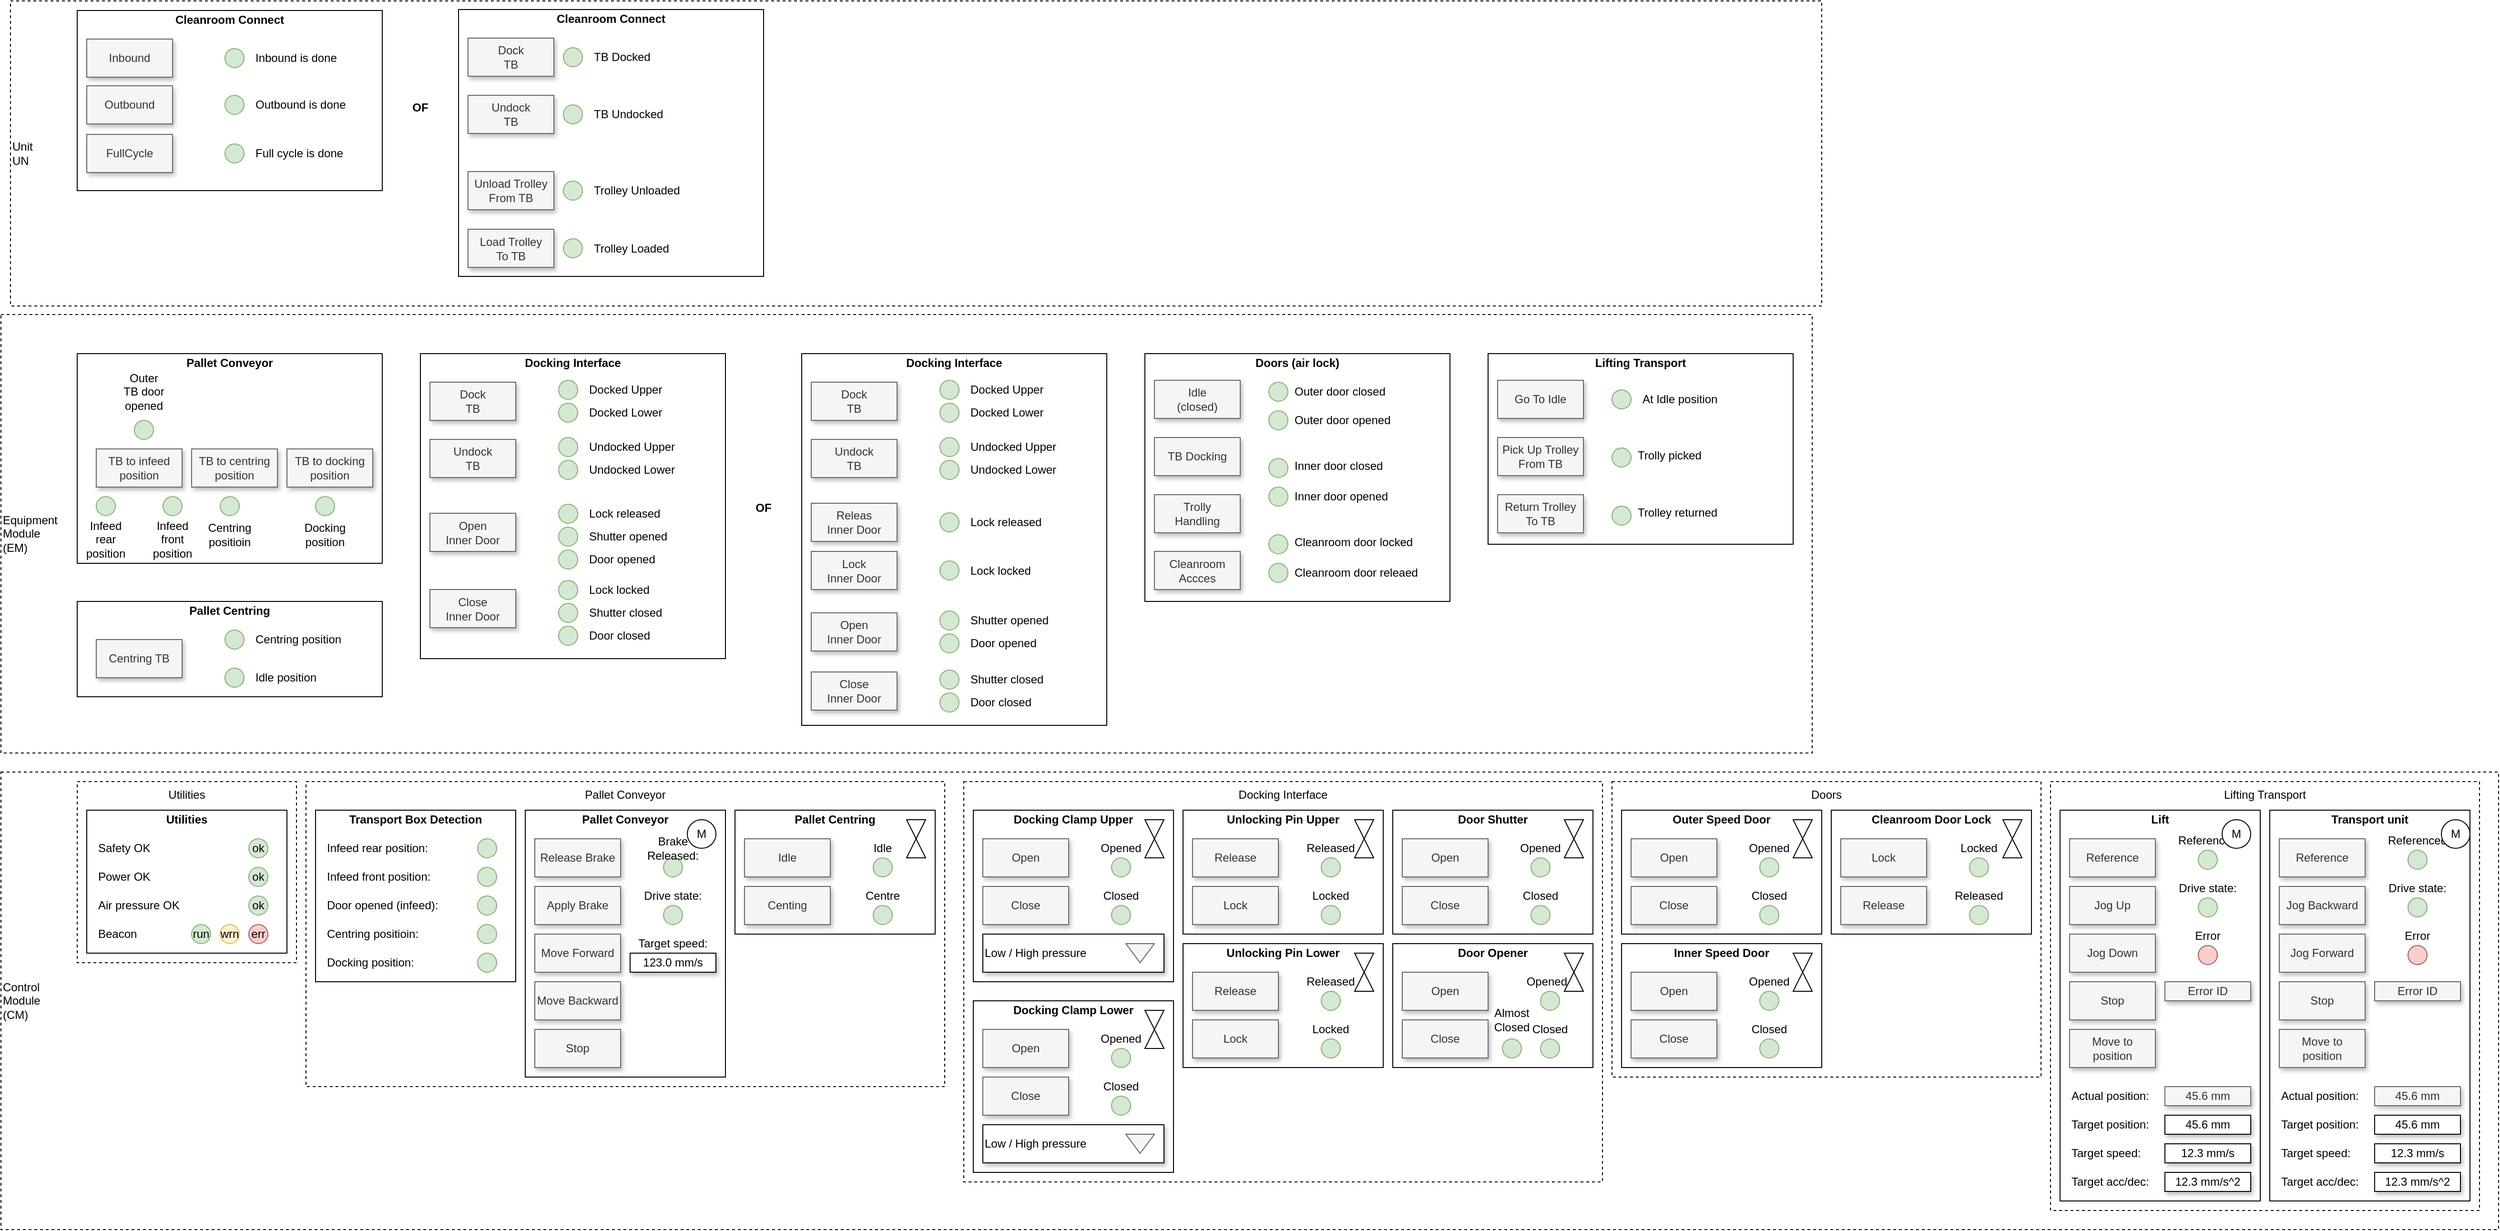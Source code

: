 <mxfile version="25.0.2">
  <diagram name="HMI maual control" id="TnX9ORPbV--yk32t3U6v">
    <mxGraphModel dx="1493" dy="872" grid="1" gridSize="10" guides="1" tooltips="1" connect="1" arrows="1" fold="1" page="1" pageScale="1" pageWidth="850" pageHeight="1100" math="0" shadow="0">
      <root>
        <mxCell id="0" />
        <mxCell id="1" parent="0" />
        <mxCell id="cIhQIljxKyobcfEXBRQA-30" value="Equipment&amp;nbsp;&lt;div&gt;Module&lt;/div&gt;&lt;div&gt;(EM)&lt;/div&gt;" style="text;html=1;align=left;verticalAlign=middle;whiteSpace=wrap;rounded=0;strokeColor=default;dashed=1;" parent="1" vertex="1">
          <mxGeometry x="40" y="380" width="1900" height="460" as="geometry" />
        </mxCell>
        <mxCell id="cIhQIljxKyobcfEXBRQA-29" value="Unit&lt;br&gt;UN" style="text;html=1;align=left;verticalAlign=middle;whiteSpace=wrap;rounded=0;strokeColor=default;dashed=1;" parent="1" vertex="1">
          <mxGeometry x="50" y="51" width="1900" height="320" as="geometry" />
        </mxCell>
        <mxCell id="CO8Xuy9hGiyh8shD-msW-103" value="Lifting Transport" style="rounded=0;whiteSpace=wrap;html=1;dashed=1;fillColor=none;verticalAlign=top;" parent="1" vertex="1">
          <mxGeometry x="2190" y="870" width="450" height="450" as="geometry" />
        </mxCell>
        <mxCell id="CO8Xuy9hGiyh8shD-msW-104" value="Utilities" style="rounded=0;whiteSpace=wrap;html=1;dashed=1;fillColor=none;verticalAlign=top;" parent="1" vertex="1">
          <mxGeometry x="120" y="870" width="230" height="190" as="geometry" />
        </mxCell>
        <mxCell id="CO8Xuy9hGiyh8shD-msW-101" value="Docking Interface" style="rounded=0;whiteSpace=wrap;html=1;dashed=1;fillColor=none;verticalAlign=top;" parent="1" vertex="1">
          <mxGeometry x="1050" y="870" width="670" height="420" as="geometry" />
        </mxCell>
        <mxCell id="CO8Xuy9hGiyh8shD-msW-100" value="Pallet Conveyor" style="rounded=0;whiteSpace=wrap;html=1;dashed=1;fillColor=none;verticalAlign=top;" parent="1" vertex="1">
          <mxGeometry x="360" y="870" width="670" height="320" as="geometry" />
        </mxCell>
        <mxCell id="BcnCHUw4ha58COk9Mgh8-16" value="" style="rounded=0;whiteSpace=wrap;html=1;" parent="1" vertex="1">
          <mxGeometry x="590" y="900" width="210" height="280" as="geometry" />
        </mxCell>
        <mxCell id="BcnCHUw4ha58COk9Mgh8-17" value="Release Brake" style="rounded=0;whiteSpace=wrap;html=1;shadow=1;fillColor=#f5f5f5;fontColor=#333333;strokeColor=#666666;" parent="1" vertex="1">
          <mxGeometry x="600" y="930" width="90" height="40" as="geometry" />
        </mxCell>
        <mxCell id="BcnCHUw4ha58COk9Mgh8-18" value="Move Forward" style="rounded=0;whiteSpace=wrap;html=1;shadow=1;fillColor=#f5f5f5;fontColor=#333333;strokeColor=#666666;" parent="1" vertex="1">
          <mxGeometry x="600" y="1030" width="90" height="40" as="geometry" />
        </mxCell>
        <mxCell id="BcnCHUw4ha58COk9Mgh8-19" value="Move Backward" style="rounded=0;whiteSpace=wrap;html=1;shadow=1;fillColor=#f5f5f5;fontColor=#333333;strokeColor=#666666;" parent="1" vertex="1">
          <mxGeometry x="600" y="1080" width="90" height="40" as="geometry" />
        </mxCell>
        <mxCell id="BcnCHUw4ha58COk9Mgh8-20" value="Stop" style="rounded=0;whiteSpace=wrap;html=1;shadow=1;fillColor=#f5f5f5;fontColor=#333333;strokeColor=#666666;" parent="1" vertex="1">
          <mxGeometry x="600" y="1130" width="90" height="40" as="geometry" />
        </mxCell>
        <mxCell id="BcnCHUw4ha58COk9Mgh8-21" value="123.0 mm/s" style="rounded=0;whiteSpace=wrap;html=1;shadow=1;" parent="1" vertex="1">
          <mxGeometry x="700" y="1050" width="90" height="20" as="geometry" />
        </mxCell>
        <mxCell id="BcnCHUw4ha58COk9Mgh8-22" value="" style="ellipse;whiteSpace=wrap;html=1;fillColor=#d5e8d4;strokeColor=#82b366;" parent="1" vertex="1">
          <mxGeometry x="735" y="1000" width="20" height="20" as="geometry" />
        </mxCell>
        <mxCell id="BcnCHUw4ha58COk9Mgh8-23" value="Pallet Conveyor" style="text;html=1;align=center;verticalAlign=middle;whiteSpace=wrap;rounded=0;fontStyle=1" parent="1" vertex="1">
          <mxGeometry x="600" y="900" width="190" height="20" as="geometry" />
        </mxCell>
        <mxCell id="BcnCHUw4ha58COk9Mgh8-24" value="Target speed:" style="text;html=1;align=center;verticalAlign=middle;whiteSpace=wrap;rounded=0;fontStyle=0" parent="1" vertex="1">
          <mxGeometry x="700" y="1030" width="90" height="20" as="geometry" />
        </mxCell>
        <mxCell id="BcnCHUw4ha58COk9Mgh8-25" value="Drive state:" style="text;html=1;align=center;verticalAlign=middle;whiteSpace=wrap;rounded=0;fontStyle=0" parent="1" vertex="1">
          <mxGeometry x="700" y="980" width="90" height="20" as="geometry" />
        </mxCell>
        <mxCell id="BcnCHUw4ha58COk9Mgh8-26" value="" style="rounded=0;whiteSpace=wrap;html=1;" parent="1" vertex="1">
          <mxGeometry x="810" y="900" width="210" height="130" as="geometry" />
        </mxCell>
        <mxCell id="BcnCHUw4ha58COk9Mgh8-27" value="Idle" style="rounded=0;whiteSpace=wrap;html=1;shadow=1;fillColor=#f5f5f5;fontColor=#333333;strokeColor=#666666;" parent="1" vertex="1">
          <mxGeometry x="820" y="930" width="90" height="40" as="geometry" />
        </mxCell>
        <mxCell id="BcnCHUw4ha58COk9Mgh8-28" value="Centing" style="rounded=0;whiteSpace=wrap;html=1;shadow=1;fillColor=#f5f5f5;fontColor=#333333;strokeColor=#666666;" parent="1" vertex="1">
          <mxGeometry x="820" y="980" width="90" height="40" as="geometry" />
        </mxCell>
        <mxCell id="BcnCHUw4ha58COk9Mgh8-33" value="Pallet Centring" style="text;html=1;align=center;verticalAlign=middle;whiteSpace=wrap;rounded=0;fontStyle=1" parent="1" vertex="1">
          <mxGeometry x="820" y="900" width="190" height="20" as="geometry" />
        </mxCell>
        <mxCell id="BcnCHUw4ha58COk9Mgh8-36" value="" style="rounded=0;whiteSpace=wrap;html=1;" parent="1" vertex="1">
          <mxGeometry x="370" y="900" width="210" height="180" as="geometry" />
        </mxCell>
        <mxCell id="BcnCHUw4ha58COk9Mgh8-43" value="Transport Box Detection" style="text;html=1;align=center;verticalAlign=middle;whiteSpace=wrap;rounded=0;fontStyle=1" parent="1" vertex="1">
          <mxGeometry x="380" y="900" width="190" height="20" as="geometry" />
        </mxCell>
        <mxCell id="BcnCHUw4ha58COk9Mgh8-46" value="" style="ellipse;whiteSpace=wrap;html=1;fillColor=#d5e8d4;strokeColor=#82b366;" parent="1" vertex="1">
          <mxGeometry x="540" y="930" width="20" height="20" as="geometry" />
        </mxCell>
        <mxCell id="BcnCHUw4ha58COk9Mgh8-47" value="Infeed rear position:" style="text;html=1;align=left;verticalAlign=middle;whiteSpace=wrap;rounded=0;fontStyle=0" parent="1" vertex="1">
          <mxGeometry x="380" y="930" width="150" height="20" as="geometry" />
        </mxCell>
        <mxCell id="BcnCHUw4ha58COk9Mgh8-50" value="" style="ellipse;whiteSpace=wrap;html=1;fillColor=#d5e8d4;strokeColor=#82b366;" parent="1" vertex="1">
          <mxGeometry x="540" y="960" width="20" height="20" as="geometry" />
        </mxCell>
        <mxCell id="BcnCHUw4ha58COk9Mgh8-51" value="" style="ellipse;whiteSpace=wrap;html=1;fillColor=#d5e8d4;strokeColor=#82b366;" parent="1" vertex="1">
          <mxGeometry x="540" y="990" width="20" height="20" as="geometry" />
        </mxCell>
        <mxCell id="BcnCHUw4ha58COk9Mgh8-52" value="" style="ellipse;whiteSpace=wrap;html=1;fillColor=#d5e8d4;strokeColor=#82b366;" parent="1" vertex="1">
          <mxGeometry x="540" y="1020" width="20" height="20" as="geometry" />
        </mxCell>
        <mxCell id="BcnCHUw4ha58COk9Mgh8-53" value="" style="ellipse;whiteSpace=wrap;html=1;fillColor=#d5e8d4;strokeColor=#82b366;" parent="1" vertex="1">
          <mxGeometry x="540" y="1050" width="20" height="20" as="geometry" />
        </mxCell>
        <mxCell id="BcnCHUw4ha58COk9Mgh8-54" value="Infeed front position:" style="text;html=1;align=left;verticalAlign=middle;whiteSpace=wrap;rounded=0;fontStyle=0" parent="1" vertex="1">
          <mxGeometry x="380" y="960" width="150" height="20" as="geometry" />
        </mxCell>
        <mxCell id="BcnCHUw4ha58COk9Mgh8-55" value="Centring positioin:" style="text;html=1;align=left;verticalAlign=middle;whiteSpace=wrap;rounded=0;fontStyle=0" parent="1" vertex="1">
          <mxGeometry x="380" y="1020" width="150" height="20" as="geometry" />
        </mxCell>
        <mxCell id="BcnCHUw4ha58COk9Mgh8-56" value="Docking position:" style="text;html=1;align=left;verticalAlign=middle;whiteSpace=wrap;rounded=0;fontStyle=0" parent="1" vertex="1">
          <mxGeometry x="380" y="1050" width="150" height="20" as="geometry" />
        </mxCell>
        <mxCell id="BcnCHUw4ha58COk9Mgh8-57" value="Door opened (infeed):" style="text;html=1;align=left;verticalAlign=middle;whiteSpace=wrap;rounded=0;fontStyle=0" parent="1" vertex="1">
          <mxGeometry x="380" y="990" width="150" height="20" as="geometry" />
        </mxCell>
        <mxCell id="BcnCHUw4ha58COk9Mgh8-61" value="Idle" style="text;html=1;align=center;verticalAlign=middle;whiteSpace=wrap;rounded=0;fontStyle=0" parent="1" vertex="1">
          <mxGeometry x="920" y="930" width="90" height="20" as="geometry" />
        </mxCell>
        <mxCell id="BcnCHUw4ha58COk9Mgh8-62" value="" style="ellipse;whiteSpace=wrap;html=1;fillColor=#d5e8d4;strokeColor=#82b366;" parent="1" vertex="1">
          <mxGeometry x="955" y="950" width="20" height="20" as="geometry" />
        </mxCell>
        <mxCell id="BcnCHUw4ha58COk9Mgh8-65" value="Centre" style="text;html=1;align=center;verticalAlign=middle;whiteSpace=wrap;rounded=0;fontStyle=0" parent="1" vertex="1">
          <mxGeometry x="920" y="980" width="90" height="20" as="geometry" />
        </mxCell>
        <mxCell id="BcnCHUw4ha58COk9Mgh8-66" value="" style="ellipse;whiteSpace=wrap;html=1;fillColor=#d5e8d4;strokeColor=#82b366;" parent="1" vertex="1">
          <mxGeometry x="955" y="1000" width="20" height="20" as="geometry" />
        </mxCell>
        <mxCell id="BcnCHUw4ha58COk9Mgh8-67" value="" style="rounded=0;whiteSpace=wrap;html=1;" parent="1" vertex="1">
          <mxGeometry x="1060" y="900" width="210" height="180" as="geometry" />
        </mxCell>
        <mxCell id="BcnCHUw4ha58COk9Mgh8-68" value="Open" style="rounded=0;whiteSpace=wrap;html=1;shadow=1;fillColor=#f5f5f5;fontColor=#333333;strokeColor=#666666;" parent="1" vertex="1">
          <mxGeometry x="1070" y="930" width="90" height="40" as="geometry" />
        </mxCell>
        <mxCell id="BcnCHUw4ha58COk9Mgh8-69" value="Close" style="rounded=0;whiteSpace=wrap;html=1;shadow=1;fillColor=#f5f5f5;fontColor=#333333;strokeColor=#666666;" parent="1" vertex="1">
          <mxGeometry x="1070" y="980" width="90" height="40" as="geometry" />
        </mxCell>
        <mxCell id="BcnCHUw4ha58COk9Mgh8-70" value="Docking Clamp Upper" style="text;html=1;align=center;verticalAlign=middle;whiteSpace=wrap;rounded=0;fontStyle=1" parent="1" vertex="1">
          <mxGeometry x="1070" y="900" width="190" height="20" as="geometry" />
        </mxCell>
        <mxCell id="BcnCHUw4ha58COk9Mgh8-72" value="Opened" style="text;html=1;align=center;verticalAlign=middle;whiteSpace=wrap;rounded=0;fontStyle=0" parent="1" vertex="1">
          <mxGeometry x="1170" y="930" width="90" height="20" as="geometry" />
        </mxCell>
        <mxCell id="BcnCHUw4ha58COk9Mgh8-73" value="" style="ellipse;whiteSpace=wrap;html=1;fillColor=#d5e8d4;strokeColor=#82b366;" parent="1" vertex="1">
          <mxGeometry x="1205" y="950" width="20" height="20" as="geometry" />
        </mxCell>
        <mxCell id="BcnCHUw4ha58COk9Mgh8-75" value="Closed" style="text;html=1;align=center;verticalAlign=middle;whiteSpace=wrap;rounded=0;fontStyle=0" parent="1" vertex="1">
          <mxGeometry x="1170" y="980" width="90" height="20" as="geometry" />
        </mxCell>
        <mxCell id="BcnCHUw4ha58COk9Mgh8-76" value="" style="ellipse;whiteSpace=wrap;html=1;fillColor=#d5e8d4;strokeColor=#82b366;" parent="1" vertex="1">
          <mxGeometry x="1205" y="1000" width="20" height="20" as="geometry" />
        </mxCell>
        <mxCell id="BcnCHUw4ha58COk9Mgh8-89" value="" style="rounded=0;whiteSpace=wrap;html=1;" parent="1" vertex="1">
          <mxGeometry x="1280" y="900" width="210" height="130" as="geometry" />
        </mxCell>
        <mxCell id="BcnCHUw4ha58COk9Mgh8-90" value="Release" style="rounded=0;whiteSpace=wrap;html=1;shadow=1;fillColor=#f5f5f5;fontColor=#333333;strokeColor=#666666;" parent="1" vertex="1">
          <mxGeometry x="1290" y="930" width="90" height="40" as="geometry" />
        </mxCell>
        <mxCell id="BcnCHUw4ha58COk9Mgh8-91" value="Lock" style="rounded=0;whiteSpace=wrap;html=1;shadow=1;fillColor=#f5f5f5;fontColor=#333333;strokeColor=#666666;" parent="1" vertex="1">
          <mxGeometry x="1290" y="980" width="90" height="40" as="geometry" />
        </mxCell>
        <mxCell id="BcnCHUw4ha58COk9Mgh8-92" value="Unlocking Pin Upper" style="text;html=1;align=center;verticalAlign=middle;whiteSpace=wrap;rounded=0;fontStyle=1" parent="1" vertex="1">
          <mxGeometry x="1290" y="900" width="190" height="20" as="geometry" />
        </mxCell>
        <mxCell id="BcnCHUw4ha58COk9Mgh8-93" value="" style="ellipse;whiteSpace=wrap;html=1;fillColor=#d5e8d4;strokeColor=#82b366;" parent="1" vertex="1">
          <mxGeometry x="1425" y="950" width="20" height="20" as="geometry" />
        </mxCell>
        <mxCell id="BcnCHUw4ha58COk9Mgh8-94" value="Released" style="text;html=1;align=center;verticalAlign=middle;whiteSpace=wrap;rounded=0;fontStyle=0" parent="1" vertex="1">
          <mxGeometry x="1390" y="930" width="90" height="20" as="geometry" />
        </mxCell>
        <mxCell id="BcnCHUw4ha58COk9Mgh8-96" value="" style="ellipse;whiteSpace=wrap;html=1;fillColor=#d5e8d4;strokeColor=#82b366;" parent="1" vertex="1">
          <mxGeometry x="1425" y="1000" width="20" height="20" as="geometry" />
        </mxCell>
        <mxCell id="BcnCHUw4ha58COk9Mgh8-97" value="Locked" style="text;html=1;align=center;verticalAlign=middle;whiteSpace=wrap;rounded=0;fontStyle=0" parent="1" vertex="1">
          <mxGeometry x="1390" y="980" width="90" height="20" as="geometry" />
        </mxCell>
        <mxCell id="BcnCHUw4ha58COk9Mgh8-99" value="" style="rounded=0;whiteSpace=wrap;html=1;" parent="1" vertex="1">
          <mxGeometry x="1500" y="1040" width="210" height="130" as="geometry" />
        </mxCell>
        <mxCell id="BcnCHUw4ha58COk9Mgh8-100" value="Open" style="rounded=0;whiteSpace=wrap;html=1;shadow=1;fillColor=#f5f5f5;fontColor=#333333;strokeColor=#666666;" parent="1" vertex="1">
          <mxGeometry x="1510" y="1070" width="90" height="40" as="geometry" />
        </mxCell>
        <mxCell id="BcnCHUw4ha58COk9Mgh8-101" value="Close" style="rounded=0;whiteSpace=wrap;html=1;shadow=1;fillColor=#f5f5f5;fontColor=#333333;strokeColor=#666666;" parent="1" vertex="1">
          <mxGeometry x="1510" y="1120" width="90" height="40" as="geometry" />
        </mxCell>
        <mxCell id="BcnCHUw4ha58COk9Mgh8-102" value="Door Opener" style="text;html=1;align=center;verticalAlign=middle;whiteSpace=wrap;rounded=0;fontStyle=1" parent="1" vertex="1">
          <mxGeometry x="1510" y="1040" width="190" height="20" as="geometry" />
        </mxCell>
        <mxCell id="BcnCHUw4ha58COk9Mgh8-103" value="" style="ellipse;whiteSpace=wrap;html=1;fillColor=#d5e8d4;strokeColor=#82b366;" parent="1" vertex="1">
          <mxGeometry x="1655" y="1090" width="20" height="20" as="geometry" />
        </mxCell>
        <mxCell id="BcnCHUw4ha58COk9Mgh8-105" value="" style="ellipse;whiteSpace=wrap;html=1;fillColor=#d5e8d4;strokeColor=#82b366;" parent="1" vertex="1">
          <mxGeometry x="1655" y="1140" width="20" height="20" as="geometry" />
        </mxCell>
        <mxCell id="BcnCHUw4ha58COk9Mgh8-106" value="Closed" style="text;html=1;align=center;verticalAlign=middle;whiteSpace=wrap;rounded=0;fontStyle=0" parent="1" vertex="1">
          <mxGeometry x="1620" y="1120" width="90" height="20" as="geometry" />
        </mxCell>
        <mxCell id="BcnCHUw4ha58COk9Mgh8-108" value="" style="rounded=0;whiteSpace=wrap;html=1;" parent="1" vertex="1">
          <mxGeometry x="1500" y="900" width="210" height="130" as="geometry" />
        </mxCell>
        <mxCell id="BcnCHUw4ha58COk9Mgh8-109" value="Open" style="rounded=0;whiteSpace=wrap;html=1;shadow=1;fillColor=#f5f5f5;fontColor=#333333;strokeColor=#666666;" parent="1" vertex="1">
          <mxGeometry x="1510" y="930" width="90" height="40" as="geometry" />
        </mxCell>
        <mxCell id="BcnCHUw4ha58COk9Mgh8-110" value="Close" style="rounded=0;whiteSpace=wrap;html=1;shadow=1;fillColor=#f5f5f5;fontColor=#333333;strokeColor=#666666;" parent="1" vertex="1">
          <mxGeometry x="1510" y="980" width="90" height="40" as="geometry" />
        </mxCell>
        <mxCell id="BcnCHUw4ha58COk9Mgh8-111" value="Door Shutter" style="text;html=1;align=center;verticalAlign=middle;whiteSpace=wrap;rounded=0;fontStyle=1" parent="1" vertex="1">
          <mxGeometry x="1510" y="900" width="190" height="20" as="geometry" />
        </mxCell>
        <mxCell id="BcnCHUw4ha58COk9Mgh8-112" value="" style="ellipse;whiteSpace=wrap;html=1;fillColor=#d5e8d4;strokeColor=#82b366;" parent="1" vertex="1">
          <mxGeometry x="1645" y="950" width="20" height="20" as="geometry" />
        </mxCell>
        <mxCell id="BcnCHUw4ha58COk9Mgh8-113" value="Opened" style="text;html=1;align=center;verticalAlign=middle;whiteSpace=wrap;rounded=0;fontStyle=0" parent="1" vertex="1">
          <mxGeometry x="1610" y="930" width="90" height="20" as="geometry" />
        </mxCell>
        <mxCell id="BcnCHUw4ha58COk9Mgh8-114" value="" style="ellipse;whiteSpace=wrap;html=1;fillColor=#d5e8d4;strokeColor=#82b366;" parent="1" vertex="1">
          <mxGeometry x="1645" y="1000" width="20" height="20" as="geometry" />
        </mxCell>
        <mxCell id="BcnCHUw4ha58COk9Mgh8-115" value="Closed" style="text;html=1;align=center;verticalAlign=middle;whiteSpace=wrap;rounded=0;fontStyle=0" parent="1" vertex="1">
          <mxGeometry x="1610" y="980" width="90" height="20" as="geometry" />
        </mxCell>
        <mxCell id="BcnCHUw4ha58COk9Mgh8-116" value="" style="rounded=0;whiteSpace=wrap;html=1;" parent="1" vertex="1">
          <mxGeometry x="1060" y="1100" width="210" height="180" as="geometry" />
        </mxCell>
        <mxCell id="BcnCHUw4ha58COk9Mgh8-117" value="Open" style="rounded=0;whiteSpace=wrap;html=1;shadow=1;fillColor=#f5f5f5;fontColor=#333333;strokeColor=#666666;" parent="1" vertex="1">
          <mxGeometry x="1070" y="1130" width="90" height="40" as="geometry" />
        </mxCell>
        <mxCell id="BcnCHUw4ha58COk9Mgh8-118" value="Close" style="rounded=0;whiteSpace=wrap;html=1;shadow=1;fillColor=#f5f5f5;fontColor=#333333;strokeColor=#666666;" parent="1" vertex="1">
          <mxGeometry x="1070" y="1180" width="90" height="40" as="geometry" />
        </mxCell>
        <mxCell id="BcnCHUw4ha58COk9Mgh8-119" value="Docking Clamp Lower" style="text;html=1;align=center;verticalAlign=middle;whiteSpace=wrap;rounded=0;fontStyle=1" parent="1" vertex="1">
          <mxGeometry x="1070" y="1100" width="190" height="20" as="geometry" />
        </mxCell>
        <mxCell id="BcnCHUw4ha58COk9Mgh8-121" value="Opened" style="text;html=1;align=center;verticalAlign=middle;whiteSpace=wrap;rounded=0;fontStyle=0" parent="1" vertex="1">
          <mxGeometry x="1170" y="1130" width="90" height="20" as="geometry" />
        </mxCell>
        <mxCell id="BcnCHUw4ha58COk9Mgh8-122" value="" style="ellipse;whiteSpace=wrap;html=1;fillColor=#d5e8d4;strokeColor=#82b366;" parent="1" vertex="1">
          <mxGeometry x="1205" y="1150" width="20" height="20" as="geometry" />
        </mxCell>
        <mxCell id="BcnCHUw4ha58COk9Mgh8-124" value="Closed" style="text;html=1;align=center;verticalAlign=middle;whiteSpace=wrap;rounded=0;fontStyle=0" parent="1" vertex="1">
          <mxGeometry x="1170" y="1180" width="90" height="20" as="geometry" />
        </mxCell>
        <mxCell id="BcnCHUw4ha58COk9Mgh8-125" value="" style="ellipse;whiteSpace=wrap;html=1;fillColor=#d5e8d4;strokeColor=#82b366;" parent="1" vertex="1">
          <mxGeometry x="1205" y="1200" width="20" height="20" as="geometry" />
        </mxCell>
        <mxCell id="BcnCHUw4ha58COk9Mgh8-126" value="" style="rounded=0;whiteSpace=wrap;html=1;" parent="1" vertex="1">
          <mxGeometry x="1280" y="1040" width="210" height="130" as="geometry" />
        </mxCell>
        <mxCell id="BcnCHUw4ha58COk9Mgh8-127" value="Release" style="rounded=0;whiteSpace=wrap;html=1;shadow=1;fillColor=#f5f5f5;fontColor=#333333;strokeColor=#666666;" parent="1" vertex="1">
          <mxGeometry x="1290" y="1070" width="90" height="40" as="geometry" />
        </mxCell>
        <mxCell id="BcnCHUw4ha58COk9Mgh8-128" value="Lock" style="rounded=0;whiteSpace=wrap;html=1;shadow=1;fillColor=#f5f5f5;fontColor=#333333;strokeColor=#666666;" parent="1" vertex="1">
          <mxGeometry x="1290" y="1120" width="90" height="40" as="geometry" />
        </mxCell>
        <mxCell id="BcnCHUw4ha58COk9Mgh8-129" value="Unlocking Pin Lower" style="text;html=1;align=center;verticalAlign=middle;whiteSpace=wrap;rounded=0;fontStyle=1" parent="1" vertex="1">
          <mxGeometry x="1290" y="1040" width="190" height="20" as="geometry" />
        </mxCell>
        <mxCell id="BcnCHUw4ha58COk9Mgh8-130" value="" style="ellipse;whiteSpace=wrap;html=1;fillColor=#d5e8d4;strokeColor=#82b366;" parent="1" vertex="1">
          <mxGeometry x="1425" y="1090" width="20" height="20" as="geometry" />
        </mxCell>
        <mxCell id="BcnCHUw4ha58COk9Mgh8-131" value="Released" style="text;html=1;align=center;verticalAlign=middle;whiteSpace=wrap;rounded=0;fontStyle=0" parent="1" vertex="1">
          <mxGeometry x="1390" y="1070" width="90" height="20" as="geometry" />
        </mxCell>
        <mxCell id="BcnCHUw4ha58COk9Mgh8-132" value="" style="ellipse;whiteSpace=wrap;html=1;fillColor=#d5e8d4;strokeColor=#82b366;" parent="1" vertex="1">
          <mxGeometry x="1425" y="1140" width="20" height="20" as="geometry" />
        </mxCell>
        <mxCell id="BcnCHUw4ha58COk9Mgh8-133" value="Locked" style="text;html=1;align=center;verticalAlign=middle;whiteSpace=wrap;rounded=0;fontStyle=0" parent="1" vertex="1">
          <mxGeometry x="1390" y="1120" width="90" height="20" as="geometry" />
        </mxCell>
        <mxCell id="UFwwj-xUKq53SgtM4bMM-1" value="" style="rounded=0;whiteSpace=wrap;html=1;" parent="1" vertex="1">
          <mxGeometry x="120" y="421" width="320" height="220" as="geometry" />
        </mxCell>
        <mxCell id="UFwwj-xUKq53SgtM4bMM-2" value="TB to centring position" style="rounded=0;whiteSpace=wrap;html=1;shadow=1;fillColor=#f5f5f5;fontColor=#333333;strokeColor=#666666;" parent="1" vertex="1">
          <mxGeometry x="240" y="521" width="90" height="40" as="geometry" />
        </mxCell>
        <mxCell id="UFwwj-xUKq53SgtM4bMM-3" value="TB to docking position" style="rounded=0;whiteSpace=wrap;html=1;shadow=1;fillColor=#f5f5f5;fontColor=#333333;strokeColor=#666666;" parent="1" vertex="1">
          <mxGeometry x="340" y="521" width="90" height="40" as="geometry" />
        </mxCell>
        <mxCell id="UFwwj-xUKq53SgtM4bMM-4" value="Pallet Conveyor" style="text;html=1;align=center;verticalAlign=middle;whiteSpace=wrap;rounded=0;fontStyle=1" parent="1" vertex="1">
          <mxGeometry x="120" y="421" width="320" height="20" as="geometry" />
        </mxCell>
        <mxCell id="UFwwj-xUKq53SgtM4bMM-11" value="TB to infeed position" style="rounded=0;whiteSpace=wrap;html=1;shadow=1;fillColor=#f5f5f5;fontColor=#333333;strokeColor=#666666;" parent="1" vertex="1">
          <mxGeometry x="140" y="521" width="90" height="40" as="geometry" />
        </mxCell>
        <mxCell id="UFwwj-xUKq53SgtM4bMM-12" value="" style="ellipse;whiteSpace=wrap;html=1;fillColor=#d5e8d4;strokeColor=#82b366;" parent="1" vertex="1">
          <mxGeometry x="140" y="571" width="20" height="20" as="geometry" />
        </mxCell>
        <mxCell id="UFwwj-xUKq53SgtM4bMM-14" value="" style="ellipse;whiteSpace=wrap;html=1;fillColor=#d5e8d4;strokeColor=#82b366;" parent="1" vertex="1">
          <mxGeometry x="210" y="571" width="20" height="20" as="geometry" />
        </mxCell>
        <mxCell id="UFwwj-xUKq53SgtM4bMM-15" value="" style="ellipse;whiteSpace=wrap;html=1;fillColor=#d5e8d4;strokeColor=#82b366;" parent="1" vertex="1">
          <mxGeometry x="270" y="571" width="20" height="20" as="geometry" />
        </mxCell>
        <mxCell id="UFwwj-xUKq53SgtM4bMM-16" value="" style="ellipse;whiteSpace=wrap;html=1;fillColor=#d5e8d4;strokeColor=#82b366;" parent="1" vertex="1">
          <mxGeometry x="370" y="571" width="20" height="20" as="geometry" />
        </mxCell>
        <mxCell id="UFwwj-xUKq53SgtM4bMM-17" value="" style="ellipse;whiteSpace=wrap;html=1;fillColor=#d5e8d4;strokeColor=#82b366;" parent="1" vertex="1">
          <mxGeometry x="180" y="491" width="20" height="20" as="geometry" />
        </mxCell>
        <mxCell id="UFwwj-xUKq53SgtM4bMM-21" value="Outer&lt;div&gt;TB door&lt;/div&gt;&lt;div&gt;opened&lt;/div&gt;" style="text;html=1;align=center;verticalAlign=middle;whiteSpace=wrap;rounded=0;fontStyle=0" parent="1" vertex="1">
          <mxGeometry x="150" y="441" width="80" height="40" as="geometry" />
        </mxCell>
        <mxCell id="UFwwj-xUKq53SgtM4bMM-20" value="Docking&lt;div&gt;position&lt;/div&gt;" style="text;html=1;align=center;verticalAlign=middle;whiteSpace=wrap;rounded=0;fontStyle=0;fillColor=none;" parent="1" vertex="1">
          <mxGeometry x="335" y="591" width="90" height="40" as="geometry" />
        </mxCell>
        <mxCell id="UFwwj-xUKq53SgtM4bMM-19" value="Centring&lt;div&gt;positioin&lt;/div&gt;" style="text;html=1;align=center;verticalAlign=middle;whiteSpace=wrap;rounded=0;fontStyle=0;fillColor=none;" parent="1" vertex="1">
          <mxGeometry x="240" y="591" width="80" height="40" as="geometry" />
        </mxCell>
        <mxCell id="UFwwj-xUKq53SgtM4bMM-18" value="Infeed&lt;div&gt;front&lt;div&gt;position&lt;/div&gt;&lt;/div&gt;" style="text;html=1;align=center;verticalAlign=middle;whiteSpace=wrap;rounded=0;fontStyle=0;fillColor=none;" parent="1" vertex="1">
          <mxGeometry x="175" y="596" width="90" height="40" as="geometry" />
        </mxCell>
        <mxCell id="UFwwj-xUKq53SgtM4bMM-13" value="Infeed&lt;div&gt;rear&lt;/div&gt;&lt;div&gt;position&lt;/div&gt;" style="text;html=1;align=center;verticalAlign=middle;whiteSpace=wrap;rounded=0;fontStyle=0;fillColor=none;" parent="1" vertex="1">
          <mxGeometry x="110" y="596" width="80" height="40" as="geometry" />
        </mxCell>
        <mxCell id="UFwwj-xUKq53SgtM4bMM-37" value="" style="rounded=0;whiteSpace=wrap;html=1;" parent="1" vertex="1">
          <mxGeometry x="120" y="681" width="320" height="100" as="geometry" />
        </mxCell>
        <mxCell id="UFwwj-xUKq53SgtM4bMM-40" value="Pallet Centring" style="text;html=1;align=center;verticalAlign=middle;whiteSpace=wrap;rounded=0;fontStyle=1" parent="1" vertex="1">
          <mxGeometry x="120" y="681" width="320" height="20" as="geometry" />
        </mxCell>
        <mxCell id="UFwwj-xUKq53SgtM4bMM-41" value="Centring TB" style="rounded=0;whiteSpace=wrap;html=1;shadow=1;fillColor=#f5f5f5;fontColor=#333333;strokeColor=#666666;" parent="1" vertex="1">
          <mxGeometry x="140" y="721" width="90" height="40" as="geometry" />
        </mxCell>
        <mxCell id="UFwwj-xUKq53SgtM4bMM-44" value="" style="ellipse;whiteSpace=wrap;html=1;fillColor=#d5e8d4;strokeColor=#82b366;" parent="1" vertex="1">
          <mxGeometry x="275" y="711" width="20" height="20" as="geometry" />
        </mxCell>
        <mxCell id="UFwwj-xUKq53SgtM4bMM-45" value="" style="ellipse;whiteSpace=wrap;html=1;fillColor=#d5e8d4;strokeColor=#82b366;" parent="1" vertex="1">
          <mxGeometry x="275" y="751" width="20" height="20" as="geometry" />
        </mxCell>
        <mxCell id="UFwwj-xUKq53SgtM4bMM-49" value="Centring&amp;nbsp;&lt;span style=&quot;background-color: initial;&quot;&gt;position&lt;/span&gt;" style="text;html=1;align=left;verticalAlign=middle;whiteSpace=wrap;rounded=0;fontStyle=0;fillColor=none;" parent="1" vertex="1">
          <mxGeometry x="305" y="711" width="115" height="20" as="geometry" />
        </mxCell>
        <mxCell id="UFwwj-xUKq53SgtM4bMM-52" value="Idle&amp;nbsp;&lt;span style=&quot;background-color: initial;&quot;&gt;position&lt;/span&gt;" style="text;html=1;align=left;verticalAlign=middle;whiteSpace=wrap;rounded=0;fontStyle=0;fillColor=none;" parent="1" vertex="1">
          <mxGeometry x="305" y="751" width="115" height="20" as="geometry" />
        </mxCell>
        <mxCell id="UFwwj-xUKq53SgtM4bMM-55" value="" style="rounded=0;whiteSpace=wrap;html=1;" parent="1" vertex="1">
          <mxGeometry x="480" y="421" width="320" height="320" as="geometry" />
        </mxCell>
        <mxCell id="UFwwj-xUKq53SgtM4bMM-58" value="Docking Interface" style="text;html=1;align=center;verticalAlign=middle;whiteSpace=wrap;rounded=0;fontStyle=1" parent="1" vertex="1">
          <mxGeometry x="480" y="421" width="320" height="20" as="geometry" />
        </mxCell>
        <mxCell id="UFwwj-xUKq53SgtM4bMM-59" value="Dock&lt;div&gt;TB&lt;/div&gt;" style="rounded=0;whiteSpace=wrap;html=1;shadow=1;fillColor=#f5f5f5;fontColor=#333333;strokeColor=#666666;" parent="1" vertex="1">
          <mxGeometry x="490" y="451" width="90" height="40" as="geometry" />
        </mxCell>
        <mxCell id="UFwwj-xUKq53SgtM4bMM-70" value="Undock&lt;div&gt;TB&lt;/div&gt;" style="rounded=0;whiteSpace=wrap;html=1;shadow=1;fillColor=#f5f5f5;fontColor=#333333;strokeColor=#666666;" parent="1" vertex="1">
          <mxGeometry x="490" y="511" width="90" height="40" as="geometry" />
        </mxCell>
        <mxCell id="UFwwj-xUKq53SgtM4bMM-72" value="Open&lt;div&gt;Inner Door&lt;/div&gt;" style="rounded=0;whiteSpace=wrap;html=1;shadow=1;fillColor=#f5f5f5;fontColor=#333333;strokeColor=#666666;" parent="1" vertex="1">
          <mxGeometry x="490" y="588.5" width="90" height="40" as="geometry" />
        </mxCell>
        <mxCell id="UFwwj-xUKq53SgtM4bMM-74" value="" style="ellipse;whiteSpace=wrap;html=1;fillColor=#d5e8d4;strokeColor=#82b366;" parent="1" vertex="1">
          <mxGeometry x="625" y="473" width="20" height="20" as="geometry" />
        </mxCell>
        <mxCell id="UFwwj-xUKq53SgtM4bMM-75" value="Docked Upper" style="text;html=1;align=left;verticalAlign=middle;whiteSpace=wrap;rounded=0;fontStyle=0;fillColor=none;" parent="1" vertex="1">
          <mxGeometry x="655" y="449" width="115" height="20" as="geometry" />
        </mxCell>
        <mxCell id="UFwwj-xUKq53SgtM4bMM-77" value="" style="ellipse;whiteSpace=wrap;html=1;fillColor=#d5e8d4;strokeColor=#82b366;" parent="1" vertex="1">
          <mxGeometry x="625" y="449" width="20" height="20" as="geometry" />
        </mxCell>
        <mxCell id="UFwwj-xUKq53SgtM4bMM-79" value="Docked Lower" style="text;html=1;align=left;verticalAlign=middle;whiteSpace=wrap;rounded=0;fontStyle=0;fillColor=none;" parent="1" vertex="1">
          <mxGeometry x="655" y="473" width="115" height="20" as="geometry" />
        </mxCell>
        <mxCell id="UFwwj-xUKq53SgtM4bMM-80" value="" style="ellipse;whiteSpace=wrap;html=1;fillColor=#d5e8d4;strokeColor=#82b366;" parent="1" vertex="1">
          <mxGeometry x="625" y="533" width="20" height="20" as="geometry" />
        </mxCell>
        <mxCell id="UFwwj-xUKq53SgtM4bMM-81" value="Undocked Upper" style="text;html=1;align=left;verticalAlign=middle;whiteSpace=wrap;rounded=0;fontStyle=0;fillColor=none;" parent="1" vertex="1">
          <mxGeometry x="655" y="509" width="115" height="20" as="geometry" />
        </mxCell>
        <mxCell id="UFwwj-xUKq53SgtM4bMM-83" value="" style="ellipse;whiteSpace=wrap;html=1;fillColor=#d5e8d4;strokeColor=#82b366;" parent="1" vertex="1">
          <mxGeometry x="625" y="509" width="20" height="20" as="geometry" />
        </mxCell>
        <mxCell id="UFwwj-xUKq53SgtM4bMM-85" value="Undocked Lower" style="text;html=1;align=left;verticalAlign=middle;whiteSpace=wrap;rounded=0;fontStyle=0;fillColor=none;" parent="1" vertex="1">
          <mxGeometry x="655" y="533" width="115" height="20" as="geometry" />
        </mxCell>
        <mxCell id="UFwwj-xUKq53SgtM4bMM-87" value="" style="ellipse;whiteSpace=wrap;html=1;fillColor=#d5e8d4;strokeColor=#82b366;" parent="1" vertex="1">
          <mxGeometry x="625" y="603" width="20" height="20" as="geometry" />
        </mxCell>
        <mxCell id="UFwwj-xUKq53SgtM4bMM-88" value="Lock released" style="text;html=1;align=left;verticalAlign=middle;whiteSpace=wrap;rounded=0;fontStyle=0;fillColor=none;" parent="1" vertex="1">
          <mxGeometry x="655" y="579" width="115" height="20" as="geometry" />
        </mxCell>
        <mxCell id="UFwwj-xUKq53SgtM4bMM-89" value="" style="ellipse;whiteSpace=wrap;html=1;fillColor=#d5e8d4;strokeColor=#82b366;" parent="1" vertex="1">
          <mxGeometry x="625" y="579" width="20" height="20" as="geometry" />
        </mxCell>
        <mxCell id="UFwwj-xUKq53SgtM4bMM-90" value="Shutter opened" style="text;html=1;align=left;verticalAlign=middle;whiteSpace=wrap;rounded=0;fontStyle=0;fillColor=none;" parent="1" vertex="1">
          <mxGeometry x="655" y="603" width="115" height="20" as="geometry" />
        </mxCell>
        <mxCell id="UFwwj-xUKq53SgtM4bMM-91" value="" style="ellipse;whiteSpace=wrap;html=1;fillColor=#d5e8d4;strokeColor=#82b366;" parent="1" vertex="1">
          <mxGeometry x="625" y="627" width="20" height="20" as="geometry" />
        </mxCell>
        <mxCell id="UFwwj-xUKq53SgtM4bMM-92" value="Door opened" style="text;html=1;align=left;verticalAlign=middle;whiteSpace=wrap;rounded=0;fontStyle=0;fillColor=none;" parent="1" vertex="1">
          <mxGeometry x="655" y="627" width="115" height="20" as="geometry" />
        </mxCell>
        <mxCell id="UFwwj-xUKq53SgtM4bMM-93" value="Close&lt;div&gt;Inner Door&lt;/div&gt;" style="rounded=0;whiteSpace=wrap;html=1;shadow=1;fillColor=#f5f5f5;fontColor=#333333;strokeColor=#666666;" parent="1" vertex="1">
          <mxGeometry x="490" y="668.5" width="90" height="40" as="geometry" />
        </mxCell>
        <mxCell id="UFwwj-xUKq53SgtM4bMM-94" value="" style="ellipse;whiteSpace=wrap;html=1;fillColor=#d5e8d4;strokeColor=#82b366;" parent="1" vertex="1">
          <mxGeometry x="625" y="683" width="20" height="20" as="geometry" />
        </mxCell>
        <mxCell id="UFwwj-xUKq53SgtM4bMM-95" value="Lock locked" style="text;html=1;align=left;verticalAlign=middle;whiteSpace=wrap;rounded=0;fontStyle=0;fillColor=none;" parent="1" vertex="1">
          <mxGeometry x="655" y="659" width="115" height="20" as="geometry" />
        </mxCell>
        <mxCell id="UFwwj-xUKq53SgtM4bMM-96" value="" style="ellipse;whiteSpace=wrap;html=1;fillColor=#d5e8d4;strokeColor=#82b366;" parent="1" vertex="1">
          <mxGeometry x="625" y="659" width="20" height="20" as="geometry" />
        </mxCell>
        <mxCell id="UFwwj-xUKq53SgtM4bMM-97" value="Shutter closed" style="text;html=1;align=left;verticalAlign=middle;whiteSpace=wrap;rounded=0;fontStyle=0;fillColor=none;" parent="1" vertex="1">
          <mxGeometry x="655" y="683" width="115" height="20" as="geometry" />
        </mxCell>
        <mxCell id="UFwwj-xUKq53SgtM4bMM-98" value="" style="ellipse;whiteSpace=wrap;html=1;fillColor=#d5e8d4;strokeColor=#82b366;" parent="1" vertex="1">
          <mxGeometry x="625" y="707" width="20" height="20" as="geometry" />
        </mxCell>
        <mxCell id="UFwwj-xUKq53SgtM4bMM-99" value="Door closed" style="text;html=1;align=left;verticalAlign=middle;whiteSpace=wrap;rounded=0;fontStyle=0;fillColor=none;" parent="1" vertex="1">
          <mxGeometry x="655" y="707" width="115" height="20" as="geometry" />
        </mxCell>
        <mxCell id="UFwwj-xUKq53SgtM4bMM-100" value="" style="rounded=0;whiteSpace=wrap;html=1;" parent="1" vertex="1">
          <mxGeometry x="130" y="900" width="210" height="150" as="geometry" />
        </mxCell>
        <mxCell id="UFwwj-xUKq53SgtM4bMM-101" value="Utilities" style="text;html=1;align=center;verticalAlign=middle;whiteSpace=wrap;rounded=0;fontStyle=1" parent="1" vertex="1">
          <mxGeometry x="140" y="900" width="190" height="20" as="geometry" />
        </mxCell>
        <mxCell id="UFwwj-xUKq53SgtM4bMM-102" value="ok" style="ellipse;whiteSpace=wrap;html=1;fillColor=#d5e8d4;strokeColor=#82b366;" parent="1" vertex="1">
          <mxGeometry x="300" y="930" width="20" height="20" as="geometry" />
        </mxCell>
        <mxCell id="UFwwj-xUKq53SgtM4bMM-103" value="Safety OK" style="text;html=1;align=left;verticalAlign=middle;whiteSpace=wrap;rounded=0;fontStyle=0" parent="1" vertex="1">
          <mxGeometry x="140" y="930" width="150" height="20" as="geometry" />
        </mxCell>
        <mxCell id="UFwwj-xUKq53SgtM4bMM-104" value="ok" style="ellipse;whiteSpace=wrap;html=1;fillColor=#d5e8d4;strokeColor=#82b366;" parent="1" vertex="1">
          <mxGeometry x="300" y="960" width="20" height="20" as="geometry" />
        </mxCell>
        <mxCell id="UFwwj-xUKq53SgtM4bMM-105" value="ok" style="ellipse;whiteSpace=wrap;html=1;fillColor=#d5e8d4;strokeColor=#82b366;" parent="1" vertex="1">
          <mxGeometry x="300" y="990" width="20" height="20" as="geometry" />
        </mxCell>
        <mxCell id="UFwwj-xUKq53SgtM4bMM-106" value="err" style="ellipse;whiteSpace=wrap;html=1;fillColor=#f8cecc;strokeColor=#b85450;" parent="1" vertex="1">
          <mxGeometry x="300" y="1020" width="20" height="20" as="geometry" />
        </mxCell>
        <mxCell id="UFwwj-xUKq53SgtM4bMM-108" value="Power OK" style="text;html=1;align=left;verticalAlign=middle;whiteSpace=wrap;rounded=0;fontStyle=0" parent="1" vertex="1">
          <mxGeometry x="140" y="960" width="150" height="20" as="geometry" />
        </mxCell>
        <mxCell id="UFwwj-xUKq53SgtM4bMM-109" value="Air pressure OK" style="text;html=1;align=left;verticalAlign=middle;whiteSpace=wrap;rounded=0;fontStyle=0" parent="1" vertex="1">
          <mxGeometry x="140" y="990" width="150" height="20" as="geometry" />
        </mxCell>
        <mxCell id="UFwwj-xUKq53SgtM4bMM-110" value="Beacon" style="text;html=1;align=left;verticalAlign=middle;whiteSpace=wrap;rounded=0;fontStyle=0" parent="1" vertex="1">
          <mxGeometry x="140" y="1020" width="150" height="20" as="geometry" />
        </mxCell>
        <mxCell id="UFwwj-xUKq53SgtM4bMM-112" value="wrn" style="ellipse;whiteSpace=wrap;html=1;fillColor=#fff2cc;strokeColor=#d6b656;" parent="1" vertex="1">
          <mxGeometry x="270" y="1020" width="20" height="20" as="geometry" />
        </mxCell>
        <mxCell id="UFwwj-xUKq53SgtM4bMM-113" value="run" style="ellipse;whiteSpace=wrap;html=1;fillColor=#d5e8d4;strokeColor=#82b366;" parent="1" vertex="1">
          <mxGeometry x="240" y="1020" width="20" height="20" as="geometry" />
        </mxCell>
        <mxCell id="UFwwj-xUKq53SgtM4bMM-115" value="Apply Brake" style="rounded=0;whiteSpace=wrap;html=1;shadow=1;fillColor=#f5f5f5;fontColor=#333333;strokeColor=#666666;" parent="1" vertex="1">
          <mxGeometry x="600" y="980" width="90" height="40" as="geometry" />
        </mxCell>
        <mxCell id="mV6Md1QB_j5lRCP0KHzR-1" value="" style="rounded=0;whiteSpace=wrap;html=1;" parent="1" vertex="1">
          <mxGeometry x="880" y="421" width="320" height="390" as="geometry" />
        </mxCell>
        <mxCell id="mV6Md1QB_j5lRCP0KHzR-2" value="Docking Interface" style="text;html=1;align=center;verticalAlign=middle;whiteSpace=wrap;rounded=0;fontStyle=1" parent="1" vertex="1">
          <mxGeometry x="880" y="421" width="320" height="20" as="geometry" />
        </mxCell>
        <mxCell id="mV6Md1QB_j5lRCP0KHzR-3" value="Dock&lt;div&gt;TB&lt;/div&gt;" style="rounded=0;whiteSpace=wrap;html=1;shadow=1;fillColor=#f5f5f5;fontColor=#333333;strokeColor=#666666;" parent="1" vertex="1">
          <mxGeometry x="890" y="451" width="90" height="40" as="geometry" />
        </mxCell>
        <mxCell id="mV6Md1QB_j5lRCP0KHzR-4" value="Undock&lt;div&gt;TB&lt;/div&gt;" style="rounded=0;whiteSpace=wrap;html=1;shadow=1;fillColor=#f5f5f5;fontColor=#333333;strokeColor=#666666;" parent="1" vertex="1">
          <mxGeometry x="890" y="511" width="90" height="40" as="geometry" />
        </mxCell>
        <mxCell id="mV6Md1QB_j5lRCP0KHzR-5" value="&lt;div&gt;Releas&lt;/div&gt;&lt;div&gt;Inner Door&lt;/div&gt;" style="rounded=0;whiteSpace=wrap;html=1;shadow=1;fillColor=#f5f5f5;fontColor=#333333;strokeColor=#666666;" parent="1" vertex="1">
          <mxGeometry x="890" y="578" width="90" height="40" as="geometry" />
        </mxCell>
        <mxCell id="mV6Md1QB_j5lRCP0KHzR-6" value="" style="ellipse;whiteSpace=wrap;html=1;fillColor=#d5e8d4;strokeColor=#82b366;" parent="1" vertex="1">
          <mxGeometry x="1025" y="473" width="20" height="20" as="geometry" />
        </mxCell>
        <mxCell id="mV6Md1QB_j5lRCP0KHzR-7" value="Docked Upper" style="text;html=1;align=left;verticalAlign=middle;whiteSpace=wrap;rounded=0;fontStyle=0;fillColor=none;" parent="1" vertex="1">
          <mxGeometry x="1055" y="449" width="115" height="20" as="geometry" />
        </mxCell>
        <mxCell id="mV6Md1QB_j5lRCP0KHzR-11" value="Docked Lower" style="text;html=1;align=left;verticalAlign=middle;whiteSpace=wrap;rounded=0;fontStyle=0;fillColor=none;" parent="1" vertex="1">
          <mxGeometry x="1055" y="473" width="115" height="20" as="geometry" />
        </mxCell>
        <mxCell id="mV6Md1QB_j5lRCP0KHzR-12" value="" style="ellipse;whiteSpace=wrap;html=1;fillColor=#d5e8d4;strokeColor=#82b366;" parent="1" vertex="1">
          <mxGeometry x="1025" y="533" width="20" height="20" as="geometry" />
        </mxCell>
        <mxCell id="mV6Md1QB_j5lRCP0KHzR-13" value="Undocked Upper" style="text;html=1;align=left;verticalAlign=middle;whiteSpace=wrap;rounded=0;fontStyle=0;fillColor=none;" parent="1" vertex="1">
          <mxGeometry x="1055" y="509" width="115" height="20" as="geometry" />
        </mxCell>
        <mxCell id="mV6Md1QB_j5lRCP0KHzR-17" value="Undocked Lower" style="text;html=1;align=left;verticalAlign=middle;whiteSpace=wrap;rounded=0;fontStyle=0;fillColor=none;" parent="1" vertex="1">
          <mxGeometry x="1055" y="533" width="115" height="20" as="geometry" />
        </mxCell>
        <mxCell id="mV6Md1QB_j5lRCP0KHzR-19" value="Lock released" style="text;html=1;align=left;verticalAlign=middle;whiteSpace=wrap;rounded=0;fontStyle=0;fillColor=none;" parent="1" vertex="1">
          <mxGeometry x="1055" y="588" width="115" height="20" as="geometry" />
        </mxCell>
        <mxCell id="mV6Md1QB_j5lRCP0KHzR-20" value="" style="ellipse;whiteSpace=wrap;html=1;fillColor=#d5e8d4;strokeColor=#82b366;" parent="1" vertex="1">
          <mxGeometry x="1025" y="588" width="20" height="20" as="geometry" />
        </mxCell>
        <mxCell id="mV6Md1QB_j5lRCP0KHzR-24" value="Lock&lt;div&gt;Inner Door&lt;/div&gt;" style="rounded=0;whiteSpace=wrap;html=1;shadow=1;fillColor=#f5f5f5;fontColor=#333333;strokeColor=#666666;" parent="1" vertex="1">
          <mxGeometry x="890" y="628.5" width="90" height="40" as="geometry" />
        </mxCell>
        <mxCell id="mV6Md1QB_j5lRCP0KHzR-26" value="Lock locked" style="text;html=1;align=left;verticalAlign=middle;whiteSpace=wrap;rounded=0;fontStyle=0;fillColor=none;" parent="1" vertex="1">
          <mxGeometry x="1055" y="638.5" width="115" height="20" as="geometry" />
        </mxCell>
        <mxCell id="mV6Md1QB_j5lRCP0KHzR-27" value="" style="ellipse;whiteSpace=wrap;html=1;fillColor=#d5e8d4;strokeColor=#82b366;" parent="1" vertex="1">
          <mxGeometry x="1025" y="638.5" width="20" height="20" as="geometry" />
        </mxCell>
        <mxCell id="mV6Md1QB_j5lRCP0KHzR-31" value="Open&lt;div&gt;Inner Door&lt;/div&gt;" style="rounded=0;whiteSpace=wrap;html=1;shadow=1;fillColor=#f5f5f5;fontColor=#333333;strokeColor=#666666;" parent="1" vertex="1">
          <mxGeometry x="890" y="693" width="90" height="40" as="geometry" />
        </mxCell>
        <mxCell id="mV6Md1QB_j5lRCP0KHzR-32" value="" style="ellipse;whiteSpace=wrap;html=1;fillColor=#d5e8d4;strokeColor=#82b366;" parent="1" vertex="1">
          <mxGeometry x="1025" y="691" width="20" height="20" as="geometry" />
        </mxCell>
        <mxCell id="mV6Md1QB_j5lRCP0KHzR-35" value="Shutter opened" style="text;html=1;align=left;verticalAlign=middle;whiteSpace=wrap;rounded=0;fontStyle=0;fillColor=none;" parent="1" vertex="1">
          <mxGeometry x="1055" y="691" width="115" height="20" as="geometry" />
        </mxCell>
        <mxCell id="mV6Md1QB_j5lRCP0KHzR-36" value="" style="ellipse;whiteSpace=wrap;html=1;fillColor=#d5e8d4;strokeColor=#82b366;" parent="1" vertex="1">
          <mxGeometry x="1025" y="715" width="20" height="20" as="geometry" />
        </mxCell>
        <mxCell id="mV6Md1QB_j5lRCP0KHzR-37" value="Door opened" style="text;html=1;align=left;verticalAlign=middle;whiteSpace=wrap;rounded=0;fontStyle=0;fillColor=none;" parent="1" vertex="1">
          <mxGeometry x="1055" y="715" width="115" height="20" as="geometry" />
        </mxCell>
        <mxCell id="mV6Md1QB_j5lRCP0KHzR-38" value="Close&lt;div&gt;Inner Door&lt;/div&gt;" style="rounded=0;whiteSpace=wrap;html=1;shadow=1;fillColor=#f5f5f5;fontColor=#333333;strokeColor=#666666;" parent="1" vertex="1">
          <mxGeometry x="890" y="755" width="90" height="40" as="geometry" />
        </mxCell>
        <mxCell id="mV6Md1QB_j5lRCP0KHzR-39" value="" style="ellipse;whiteSpace=wrap;html=1;fillColor=#d5e8d4;strokeColor=#82b366;" parent="1" vertex="1">
          <mxGeometry x="1025" y="753" width="20" height="20" as="geometry" />
        </mxCell>
        <mxCell id="mV6Md1QB_j5lRCP0KHzR-42" value="Shutter closed" style="text;html=1;align=left;verticalAlign=middle;whiteSpace=wrap;rounded=0;fontStyle=0;fillColor=none;" parent="1" vertex="1">
          <mxGeometry x="1055" y="753" width="115" height="20" as="geometry" />
        </mxCell>
        <mxCell id="mV6Md1QB_j5lRCP0KHzR-43" value="" style="ellipse;whiteSpace=wrap;html=1;fillColor=#d5e8d4;strokeColor=#82b366;" parent="1" vertex="1">
          <mxGeometry x="1025" y="777" width="20" height="20" as="geometry" />
        </mxCell>
        <mxCell id="mV6Md1QB_j5lRCP0KHzR-44" value="Door closed" style="text;html=1;align=left;verticalAlign=middle;whiteSpace=wrap;rounded=0;fontStyle=0;fillColor=none;" parent="1" vertex="1">
          <mxGeometry x="1055" y="777" width="115" height="20" as="geometry" />
        </mxCell>
        <mxCell id="mV6Md1QB_j5lRCP0KHzR-45" value="OF" style="text;html=1;align=center;verticalAlign=middle;whiteSpace=wrap;rounded=0;fontStyle=1" parent="1" vertex="1">
          <mxGeometry x="820" y="563" width="40" height="40" as="geometry" />
        </mxCell>
        <mxCell id="4BeyeUX639bfHDLM1RSF-2" value="" style="ellipse;whiteSpace=wrap;html=1;fillColor=#d5e8d4;strokeColor=#82b366;" parent="1" vertex="1">
          <mxGeometry x="735" y="950" width="20" height="20" as="geometry" />
        </mxCell>
        <mxCell id="4BeyeUX639bfHDLM1RSF-3" value="Brake Released:" style="text;html=1;align=center;verticalAlign=middle;whiteSpace=wrap;rounded=0;fontStyle=0" parent="1" vertex="1">
          <mxGeometry x="700" y="930" width="90" height="20" as="geometry" />
        </mxCell>
        <mxCell id="rk4ucMxPZnRoB2hEoiQS-2" value="" style="ellipse;whiteSpace=wrap;html=1;fillColor=#d5e8d4;strokeColor=#82b366;" parent="1" vertex="1">
          <mxGeometry x="1025" y="449" width="20" height="20" as="geometry" />
        </mxCell>
        <mxCell id="rk4ucMxPZnRoB2hEoiQS-3" value="" style="ellipse;whiteSpace=wrap;html=1;fillColor=#d5e8d4;strokeColor=#82b366;" parent="1" vertex="1">
          <mxGeometry x="1025" y="509" width="20" height="20" as="geometry" />
        </mxCell>
        <mxCell id="CO8Xuy9hGiyh8shD-msW-1" value="" style="rounded=0;whiteSpace=wrap;html=1;" parent="1" vertex="1">
          <mxGeometry x="1740" y="900" width="210" height="130" as="geometry" />
        </mxCell>
        <mxCell id="CO8Xuy9hGiyh8shD-msW-2" value="Open" style="rounded=0;whiteSpace=wrap;html=1;shadow=1;fillColor=#f5f5f5;fontColor=#333333;strokeColor=#666666;" parent="1" vertex="1">
          <mxGeometry x="1750" y="930" width="90" height="40" as="geometry" />
        </mxCell>
        <mxCell id="CO8Xuy9hGiyh8shD-msW-3" value="Close" style="rounded=0;whiteSpace=wrap;html=1;shadow=1;fillColor=#f5f5f5;fontColor=#333333;strokeColor=#666666;" parent="1" vertex="1">
          <mxGeometry x="1750" y="980" width="90" height="40" as="geometry" />
        </mxCell>
        <mxCell id="CO8Xuy9hGiyh8shD-msW-4" value="Outer Speed Door" style="text;html=1;align=center;verticalAlign=middle;whiteSpace=wrap;rounded=0;fontStyle=1" parent="1" vertex="1">
          <mxGeometry x="1750" y="900" width="190" height="20" as="geometry" />
        </mxCell>
        <mxCell id="CO8Xuy9hGiyh8shD-msW-5" value="" style="ellipse;whiteSpace=wrap;html=1;fillColor=#d5e8d4;strokeColor=#82b366;" parent="1" vertex="1">
          <mxGeometry x="1885" y="950" width="20" height="20" as="geometry" />
        </mxCell>
        <mxCell id="CO8Xuy9hGiyh8shD-msW-6" value="Opened" style="text;html=1;align=center;verticalAlign=middle;whiteSpace=wrap;rounded=0;fontStyle=0" parent="1" vertex="1">
          <mxGeometry x="1850" y="930" width="90" height="20" as="geometry" />
        </mxCell>
        <mxCell id="CO8Xuy9hGiyh8shD-msW-7" value="" style="ellipse;whiteSpace=wrap;html=1;fillColor=#d5e8d4;strokeColor=#82b366;" parent="1" vertex="1">
          <mxGeometry x="1885" y="1000" width="20" height="20" as="geometry" />
        </mxCell>
        <mxCell id="CO8Xuy9hGiyh8shD-msW-8" value="Closed" style="text;html=1;align=center;verticalAlign=middle;whiteSpace=wrap;rounded=0;fontStyle=0" parent="1" vertex="1">
          <mxGeometry x="1850" y="980" width="90" height="20" as="geometry" />
        </mxCell>
        <mxCell id="CO8Xuy9hGiyh8shD-msW-17" value="" style="rounded=0;whiteSpace=wrap;html=1;" parent="1" vertex="1">
          <mxGeometry x="1960" y="900" width="210" height="130" as="geometry" />
        </mxCell>
        <mxCell id="CO8Xuy9hGiyh8shD-msW-18" value="Lock" style="rounded=0;whiteSpace=wrap;html=1;shadow=1;fillColor=#f5f5f5;fontColor=#333333;strokeColor=#666666;" parent="1" vertex="1">
          <mxGeometry x="1970" y="930" width="90" height="40" as="geometry" />
        </mxCell>
        <mxCell id="CO8Xuy9hGiyh8shD-msW-19" value="Release" style="rounded=0;whiteSpace=wrap;html=1;shadow=1;fillColor=#f5f5f5;fontColor=#333333;strokeColor=#666666;" parent="1" vertex="1">
          <mxGeometry x="1970" y="980" width="90" height="40" as="geometry" />
        </mxCell>
        <mxCell id="CO8Xuy9hGiyh8shD-msW-20" value="Cleanroom Door Lock" style="text;html=1;align=center;verticalAlign=middle;whiteSpace=wrap;rounded=0;fontStyle=1" parent="1" vertex="1">
          <mxGeometry x="1970" y="900" width="190" height="20" as="geometry" />
        </mxCell>
        <mxCell id="CO8Xuy9hGiyh8shD-msW-21" value="" style="ellipse;whiteSpace=wrap;html=1;fillColor=#d5e8d4;strokeColor=#82b366;" parent="1" vertex="1">
          <mxGeometry x="2105" y="950" width="20" height="20" as="geometry" />
        </mxCell>
        <mxCell id="CO8Xuy9hGiyh8shD-msW-22" value="Locked" style="text;html=1;align=center;verticalAlign=middle;whiteSpace=wrap;rounded=0;fontStyle=0" parent="1" vertex="1">
          <mxGeometry x="2070" y="930" width="90" height="20" as="geometry" />
        </mxCell>
        <mxCell id="CO8Xuy9hGiyh8shD-msW-23" value="" style="ellipse;whiteSpace=wrap;html=1;fillColor=#d5e8d4;strokeColor=#82b366;" parent="1" vertex="1">
          <mxGeometry x="2105" y="1000" width="20" height="20" as="geometry" />
        </mxCell>
        <mxCell id="CO8Xuy9hGiyh8shD-msW-24" value="Released" style="text;html=1;align=center;verticalAlign=middle;whiteSpace=wrap;rounded=0;fontStyle=0" parent="1" vertex="1">
          <mxGeometry x="2070" y="980" width="90" height="20" as="geometry" />
        </mxCell>
        <mxCell id="CO8Xuy9hGiyh8shD-msW-25" value="" style="rounded=0;whiteSpace=wrap;html=1;" parent="1" vertex="1">
          <mxGeometry x="1740" y="1040" width="210" height="130" as="geometry" />
        </mxCell>
        <mxCell id="CO8Xuy9hGiyh8shD-msW-26" value="Open" style="rounded=0;whiteSpace=wrap;html=1;shadow=1;fillColor=#f5f5f5;fontColor=#333333;strokeColor=#666666;" parent="1" vertex="1">
          <mxGeometry x="1750" y="1070" width="90" height="40" as="geometry" />
        </mxCell>
        <mxCell id="CO8Xuy9hGiyh8shD-msW-27" value="Close" style="rounded=0;whiteSpace=wrap;html=1;shadow=1;fillColor=#f5f5f5;fontColor=#333333;strokeColor=#666666;" parent="1" vertex="1">
          <mxGeometry x="1750" y="1120" width="90" height="40" as="geometry" />
        </mxCell>
        <mxCell id="CO8Xuy9hGiyh8shD-msW-28" value="Inner Speed Door" style="text;html=1;align=center;verticalAlign=middle;whiteSpace=wrap;rounded=0;fontStyle=1" parent="1" vertex="1">
          <mxGeometry x="1750" y="1040" width="190" height="20" as="geometry" />
        </mxCell>
        <mxCell id="CO8Xuy9hGiyh8shD-msW-29" value="" style="ellipse;whiteSpace=wrap;html=1;fillColor=#d5e8d4;strokeColor=#82b366;" parent="1" vertex="1">
          <mxGeometry x="1885" y="1090" width="20" height="20" as="geometry" />
        </mxCell>
        <mxCell id="CO8Xuy9hGiyh8shD-msW-30" value="Opened" style="text;html=1;align=center;verticalAlign=middle;whiteSpace=wrap;rounded=0;fontStyle=0" parent="1" vertex="1">
          <mxGeometry x="1850" y="1070" width="90" height="20" as="geometry" />
        </mxCell>
        <mxCell id="CO8Xuy9hGiyh8shD-msW-31" value="" style="ellipse;whiteSpace=wrap;html=1;fillColor=#d5e8d4;strokeColor=#82b366;" parent="1" vertex="1">
          <mxGeometry x="1885" y="1140" width="20" height="20" as="geometry" />
        </mxCell>
        <mxCell id="CO8Xuy9hGiyh8shD-msW-32" value="Closed" style="text;html=1;align=center;verticalAlign=middle;whiteSpace=wrap;rounded=0;fontStyle=0" parent="1" vertex="1">
          <mxGeometry x="1850" y="1120" width="90" height="20" as="geometry" />
        </mxCell>
        <mxCell id="CO8Xuy9hGiyh8shD-msW-33" value="" style="rounded=0;whiteSpace=wrap;html=1;" parent="1" vertex="1">
          <mxGeometry x="2200" y="900" width="210" height="410" as="geometry" />
        </mxCell>
        <mxCell id="CO8Xuy9hGiyh8shD-msW-35" value="Jog Up" style="rounded=0;whiteSpace=wrap;html=1;shadow=1;fillColor=#f5f5f5;fontColor=#333333;strokeColor=#666666;" parent="1" vertex="1">
          <mxGeometry x="2210" y="980" width="90" height="40" as="geometry" />
        </mxCell>
        <mxCell id="CO8Xuy9hGiyh8shD-msW-36" value="Jog Down" style="rounded=0;whiteSpace=wrap;html=1;shadow=1;fillColor=#f5f5f5;fontColor=#333333;strokeColor=#666666;" parent="1" vertex="1">
          <mxGeometry x="2210" y="1030" width="90" height="40" as="geometry" />
        </mxCell>
        <mxCell id="CO8Xuy9hGiyh8shD-msW-37" value="Stop" style="rounded=0;whiteSpace=wrap;html=1;shadow=1;fillColor=#f5f5f5;fontColor=#333333;strokeColor=#666666;" parent="1" vertex="1">
          <mxGeometry x="2210" y="1080" width="90" height="40" as="geometry" />
        </mxCell>
        <mxCell id="CO8Xuy9hGiyh8shD-msW-39" value="" style="ellipse;whiteSpace=wrap;html=1;fillColor=#d5e8d4;strokeColor=#82b366;" parent="1" vertex="1">
          <mxGeometry x="2345" y="992" width="20" height="20" as="geometry" />
        </mxCell>
        <mxCell id="CO8Xuy9hGiyh8shD-msW-40" value="Lift" style="text;html=1;align=center;verticalAlign=middle;whiteSpace=wrap;rounded=0;fontStyle=1" parent="1" vertex="1">
          <mxGeometry x="2210" y="900" width="190" height="20" as="geometry" />
        </mxCell>
        <mxCell id="CO8Xuy9hGiyh8shD-msW-41" value="Target speed:" style="text;html=1;align=left;verticalAlign=middle;whiteSpace=wrap;rounded=0;fontStyle=0" parent="1" vertex="1">
          <mxGeometry x="2210" y="1250" width="90" height="20" as="geometry" />
        </mxCell>
        <mxCell id="CO8Xuy9hGiyh8shD-msW-42" value="Drive state:" style="text;html=1;align=center;verticalAlign=middle;whiteSpace=wrap;rounded=0;fontStyle=0" parent="1" vertex="1">
          <mxGeometry x="2310" y="972" width="90" height="20" as="geometry" />
        </mxCell>
        <mxCell id="CO8Xuy9hGiyh8shD-msW-46" value="Move to&lt;div&gt;position&lt;/div&gt;" style="rounded=0;whiteSpace=wrap;html=1;shadow=1;fillColor=#f5f5f5;fontColor=#333333;strokeColor=#666666;" parent="1" vertex="1">
          <mxGeometry x="2210" y="1130" width="90" height="40" as="geometry" />
        </mxCell>
        <mxCell id="CO8Xuy9hGiyh8shD-msW-47" value="45.6 mm" style="rounded=0;whiteSpace=wrap;html=1;shadow=1;" parent="1" vertex="1">
          <mxGeometry x="2310" y="1220" width="90" height="20" as="geometry" />
        </mxCell>
        <mxCell id="CO8Xuy9hGiyh8shD-msW-48" value="12.3 mm/s" style="rounded=0;whiteSpace=wrap;html=1;shadow=1;" parent="1" vertex="1">
          <mxGeometry x="2310" y="1250" width="90" height="20" as="geometry" />
        </mxCell>
        <mxCell id="CO8Xuy9hGiyh8shD-msW-49" value="12.3 mm/s^2" style="rounded=0;whiteSpace=wrap;html=1;shadow=1;" parent="1" vertex="1">
          <mxGeometry x="2310" y="1280" width="90" height="20" as="geometry" />
        </mxCell>
        <mxCell id="CO8Xuy9hGiyh8shD-msW-50" value="Target position:" style="text;html=1;align=left;verticalAlign=middle;whiteSpace=wrap;rounded=0;fontStyle=0" parent="1" vertex="1">
          <mxGeometry x="2210" y="1220" width="90" height="20" as="geometry" />
        </mxCell>
        <mxCell id="CO8Xuy9hGiyh8shD-msW-51" value="Target acc/dec:" style="text;html=1;align=left;verticalAlign=middle;whiteSpace=wrap;rounded=0;fontStyle=0" parent="1" vertex="1">
          <mxGeometry x="2210" y="1280" width="90" height="20" as="geometry" />
        </mxCell>
        <mxCell id="CO8Xuy9hGiyh8shD-msW-58" value="45.6 mm" style="rounded=0;whiteSpace=wrap;html=1;shadow=1;fillColor=#f5f5f5;fontColor=#333333;strokeColor=#666666;" parent="1" vertex="1">
          <mxGeometry x="2310" y="1190" width="90" height="20" as="geometry" />
        </mxCell>
        <mxCell id="CO8Xuy9hGiyh8shD-msW-59" value="Actual position:" style="text;html=1;align=left;verticalAlign=middle;whiteSpace=wrap;rounded=0;fontStyle=0" parent="1" vertex="1">
          <mxGeometry x="2210" y="1190" width="90" height="20" as="geometry" />
        </mxCell>
        <mxCell id="CO8Xuy9hGiyh8shD-msW-60" value="" style="rounded=0;whiteSpace=wrap;html=1;" parent="1" vertex="1">
          <mxGeometry x="2420" y="900" width="210" height="410" as="geometry" />
        </mxCell>
        <mxCell id="CO8Xuy9hGiyh8shD-msW-61" value="Jog Forward" style="rounded=0;whiteSpace=wrap;html=1;shadow=1;fillColor=#f5f5f5;fontColor=#333333;strokeColor=#666666;" parent="1" vertex="1">
          <mxGeometry x="2430" y="1030" width="90" height="40" as="geometry" />
        </mxCell>
        <mxCell id="CO8Xuy9hGiyh8shD-msW-62" value="Jog Backward" style="rounded=0;whiteSpace=wrap;html=1;shadow=1;fillColor=#f5f5f5;fontColor=#333333;strokeColor=#666666;" parent="1" vertex="1">
          <mxGeometry x="2430" y="980" width="90" height="40" as="geometry" />
        </mxCell>
        <mxCell id="CO8Xuy9hGiyh8shD-msW-63" value="Stop" style="rounded=0;whiteSpace=wrap;html=1;shadow=1;fillColor=#f5f5f5;fontColor=#333333;strokeColor=#666666;" parent="1" vertex="1">
          <mxGeometry x="2430" y="1080" width="90" height="40" as="geometry" />
        </mxCell>
        <mxCell id="CO8Xuy9hGiyh8shD-msW-64" value="Transport unit" style="text;html=1;align=center;verticalAlign=middle;whiteSpace=wrap;rounded=0;fontStyle=1" parent="1" vertex="1">
          <mxGeometry x="2430" y="900" width="190" height="20" as="geometry" />
        </mxCell>
        <mxCell id="CO8Xuy9hGiyh8shD-msW-65" value="Target speed:" style="text;html=1;align=left;verticalAlign=middle;whiteSpace=wrap;rounded=0;fontStyle=0" parent="1" vertex="1">
          <mxGeometry x="2430" y="1250" width="90" height="20" as="geometry" />
        </mxCell>
        <mxCell id="CO8Xuy9hGiyh8shD-msW-66" value="Move to&lt;div&gt;position&lt;/div&gt;" style="rounded=0;whiteSpace=wrap;html=1;shadow=1;fillColor=#f5f5f5;fontColor=#333333;strokeColor=#666666;" parent="1" vertex="1">
          <mxGeometry x="2430" y="1130" width="90" height="40" as="geometry" />
        </mxCell>
        <mxCell id="CO8Xuy9hGiyh8shD-msW-67" value="45.6 mm" style="rounded=0;whiteSpace=wrap;html=1;shadow=1;" parent="1" vertex="1">
          <mxGeometry x="2530" y="1220" width="90" height="20" as="geometry" />
        </mxCell>
        <mxCell id="CO8Xuy9hGiyh8shD-msW-68" value="12.3 mm/s" style="rounded=0;whiteSpace=wrap;html=1;shadow=1;" parent="1" vertex="1">
          <mxGeometry x="2530" y="1250" width="90" height="20" as="geometry" />
        </mxCell>
        <mxCell id="CO8Xuy9hGiyh8shD-msW-69" value="12.3 mm/s^2" style="rounded=0;whiteSpace=wrap;html=1;shadow=1;" parent="1" vertex="1">
          <mxGeometry x="2530" y="1280" width="90" height="20" as="geometry" />
        </mxCell>
        <mxCell id="CO8Xuy9hGiyh8shD-msW-70" value="Target position:" style="text;html=1;align=left;verticalAlign=middle;whiteSpace=wrap;rounded=0;fontStyle=0" parent="1" vertex="1">
          <mxGeometry x="2430" y="1220" width="90" height="20" as="geometry" />
        </mxCell>
        <mxCell id="CO8Xuy9hGiyh8shD-msW-71" value="Target acc/dec:" style="text;html=1;align=left;verticalAlign=middle;whiteSpace=wrap;rounded=0;fontStyle=0" parent="1" vertex="1">
          <mxGeometry x="2430" y="1280" width="90" height="20" as="geometry" />
        </mxCell>
        <mxCell id="CO8Xuy9hGiyh8shD-msW-72" value="45.6 mm" style="rounded=0;whiteSpace=wrap;html=1;shadow=1;fillColor=#f5f5f5;fontColor=#333333;strokeColor=#666666;" parent="1" vertex="1">
          <mxGeometry x="2530" y="1190" width="90" height="20" as="geometry" />
        </mxCell>
        <mxCell id="CO8Xuy9hGiyh8shD-msW-73" value="Actual position:" style="text;html=1;align=left;verticalAlign=middle;whiteSpace=wrap;rounded=0;fontStyle=0" parent="1" vertex="1">
          <mxGeometry x="2430" y="1190" width="90" height="20" as="geometry" />
        </mxCell>
        <mxCell id="CO8Xuy9hGiyh8shD-msW-88" value="" style="ellipse;whiteSpace=wrap;html=1;fillColor=#d5e8d4;strokeColor=#82b366;" parent="1" vertex="1">
          <mxGeometry x="2345" y="942" width="20" height="20" as="geometry" />
        </mxCell>
        <mxCell id="CO8Xuy9hGiyh8shD-msW-89" value="Referenced" style="text;html=1;align=center;verticalAlign=middle;whiteSpace=wrap;rounded=0;fontStyle=0" parent="1" vertex="1">
          <mxGeometry x="2310" y="922" width="90" height="20" as="geometry" />
        </mxCell>
        <mxCell id="CO8Xuy9hGiyh8shD-msW-90" value="" style="ellipse;whiteSpace=wrap;html=1;fillColor=#d5e8d4;strokeColor=#82b366;" parent="1" vertex="1">
          <mxGeometry x="2565" y="992" width="20" height="20" as="geometry" />
        </mxCell>
        <mxCell id="CO8Xuy9hGiyh8shD-msW-91" value="Drive state:" style="text;html=1;align=center;verticalAlign=middle;whiteSpace=wrap;rounded=0;fontStyle=0" parent="1" vertex="1">
          <mxGeometry x="2530" y="972" width="90" height="20" as="geometry" />
        </mxCell>
        <mxCell id="CO8Xuy9hGiyh8shD-msW-92" value="" style="ellipse;whiteSpace=wrap;html=1;fillColor=#d5e8d4;strokeColor=#82b366;" parent="1" vertex="1">
          <mxGeometry x="2565" y="942" width="20" height="20" as="geometry" />
        </mxCell>
        <mxCell id="CO8Xuy9hGiyh8shD-msW-93" value="Referenced" style="text;html=1;align=center;verticalAlign=middle;whiteSpace=wrap;rounded=0;fontStyle=0" parent="1" vertex="1">
          <mxGeometry x="2530" y="922" width="90" height="20" as="geometry" />
        </mxCell>
        <mxCell id="CO8Xuy9hGiyh8shD-msW-94" value="" style="ellipse;whiteSpace=wrap;html=1;fillColor=#f8cecc;strokeColor=#b85450;" parent="1" vertex="1">
          <mxGeometry x="2345" y="1042" width="20" height="20" as="geometry" />
        </mxCell>
        <mxCell id="CO8Xuy9hGiyh8shD-msW-95" value="" style="ellipse;whiteSpace=wrap;html=1;fillColor=#f8cecc;strokeColor=#b85450;" parent="1" vertex="1">
          <mxGeometry x="2565" y="1042" width="20" height="20" as="geometry" />
        </mxCell>
        <mxCell id="CO8Xuy9hGiyh8shD-msW-96" value="Error" style="text;html=1;align=center;verticalAlign=middle;whiteSpace=wrap;rounded=0;fontStyle=0" parent="1" vertex="1">
          <mxGeometry x="2530" y="1022" width="90" height="20" as="geometry" />
        </mxCell>
        <mxCell id="CO8Xuy9hGiyh8shD-msW-97" value="Error" style="text;html=1;align=center;verticalAlign=middle;whiteSpace=wrap;rounded=0;fontStyle=0" parent="1" vertex="1">
          <mxGeometry x="2310" y="1022" width="90" height="20" as="geometry" />
        </mxCell>
        <mxCell id="CO8Xuy9hGiyh8shD-msW-98" value="Error ID" style="rounded=0;whiteSpace=wrap;html=1;shadow=1;fillColor=#f5f5f5;fontColor=#333333;strokeColor=#666666;" parent="1" vertex="1">
          <mxGeometry x="2310" y="1080" width="90" height="20" as="geometry" />
        </mxCell>
        <mxCell id="CO8Xuy9hGiyh8shD-msW-99" value="Error ID" style="rounded=0;whiteSpace=wrap;html=1;shadow=1;fillColor=#f5f5f5;fontColor=#333333;strokeColor=#666666;" parent="1" vertex="1">
          <mxGeometry x="2530" y="1080" width="90" height="20" as="geometry" />
        </mxCell>
        <mxCell id="CO8Xuy9hGiyh8shD-msW-102" value="Doors" style="rounded=0;whiteSpace=wrap;html=1;dashed=1;fillColor=none;verticalAlign=top;" parent="1" vertex="1">
          <mxGeometry x="1730" y="870" width="450" height="310" as="geometry" />
        </mxCell>
        <mxCell id="CO8Xuy9hGiyh8shD-msW-113" value="" style="rounded=0;whiteSpace=wrap;html=1;movable=1;resizable=1;rotatable=1;deletable=1;editable=1;locked=0;connectable=1;" parent="1" vertex="1">
          <mxGeometry x="1240" y="421" width="320" height="260" as="geometry" />
        </mxCell>
        <mxCell id="CO8Xuy9hGiyh8shD-msW-151" value="Reference" style="rounded=0;whiteSpace=wrap;html=1;shadow=1;fillColor=#f5f5f5;fontColor=#333333;strokeColor=#666666;" parent="1" vertex="1">
          <mxGeometry x="2210" y="930" width="90" height="40" as="geometry" />
        </mxCell>
        <mxCell id="CO8Xuy9hGiyh8shD-msW-152" value="Reference" style="rounded=0;whiteSpace=wrap;html=1;shadow=1;fillColor=#f5f5f5;fontColor=#333333;strokeColor=#666666;" parent="1" vertex="1">
          <mxGeometry x="2430" y="930" width="90" height="40" as="geometry" />
        </mxCell>
        <mxCell id="CO8Xuy9hGiyh8shD-msW-154" value="Doors (air lock)" style="text;html=1;align=center;verticalAlign=middle;whiteSpace=wrap;rounded=0;fontStyle=1;movable=1;resizable=1;rotatable=1;deletable=1;editable=1;locked=0;connectable=1;" parent="1" vertex="1">
          <mxGeometry x="1240" y="421" width="320" height="20" as="geometry" />
        </mxCell>
        <mxCell id="CO8Xuy9hGiyh8shD-msW-155" value="Idle&lt;br&gt;(closed)" style="rounded=0;whiteSpace=wrap;html=1;shadow=1;fillColor=#f5f5f5;fontColor=#333333;strokeColor=#666666;movable=1;resizable=1;rotatable=1;deletable=1;editable=1;locked=0;connectable=1;" parent="1" vertex="1">
          <mxGeometry x="1250" y="449" width="90" height="40" as="geometry" />
        </mxCell>
        <mxCell id="CO8Xuy9hGiyh8shD-msW-161" value="Inner door opened" style="text;html=1;align=left;verticalAlign=middle;whiteSpace=wrap;rounded=0;fontStyle=0;fillColor=none;movable=1;resizable=1;rotatable=1;deletable=1;editable=1;locked=0;connectable=1;" parent="1" vertex="1">
          <mxGeometry x="1395" y="561" width="155" height="20" as="geometry" />
        </mxCell>
        <mxCell id="CO8Xuy9hGiyh8shD-msW-162" value="Inner door closed" style="text;html=1;align=left;verticalAlign=middle;whiteSpace=wrap;rounded=0;fontStyle=0;fillColor=none;movable=1;resizable=1;rotatable=1;deletable=1;editable=1;locked=0;connectable=1;" parent="1" vertex="1">
          <mxGeometry x="1395" y="529" width="155" height="20" as="geometry" />
        </mxCell>
        <mxCell id="CO8Xuy9hGiyh8shD-msW-165" value="Cleanroom door releaed" style="text;html=1;align=left;verticalAlign=middle;whiteSpace=wrap;rounded=0;fontStyle=0;fillColor=none;movable=1;resizable=1;rotatable=1;deletable=1;editable=1;locked=0;connectable=1;" parent="1" vertex="1">
          <mxGeometry x="1395" y="641" width="155" height="20" as="geometry" />
        </mxCell>
        <mxCell id="CO8Xuy9hGiyh8shD-msW-166" value="Cleanroom door locked" style="text;html=1;align=left;verticalAlign=middle;whiteSpace=wrap;rounded=0;fontStyle=0;fillColor=none;movable=1;resizable=1;rotatable=1;deletable=1;editable=1;locked=0;connectable=1;" parent="1" vertex="1">
          <mxGeometry x="1395" y="609" width="155" height="20" as="geometry" />
        </mxCell>
        <mxCell id="CO8Xuy9hGiyh8shD-msW-180" value="TB Docking" style="rounded=0;whiteSpace=wrap;html=1;shadow=1;fillColor=#f5f5f5;fontColor=#333333;strokeColor=#666666;movable=1;resizable=1;rotatable=1;deletable=1;editable=1;locked=0;connectable=1;" parent="1" vertex="1">
          <mxGeometry x="1250" y="509" width="90" height="40" as="geometry" />
        </mxCell>
        <mxCell id="CO8Xuy9hGiyh8shD-msW-181" value="Trolly&lt;div&gt;Handling&lt;/div&gt;" style="rounded=0;whiteSpace=wrap;html=1;shadow=1;fillColor=#f5f5f5;fontColor=#333333;strokeColor=#666666;movable=1;resizable=1;rotatable=1;deletable=1;editable=1;locked=0;connectable=1;" parent="1" vertex="1">
          <mxGeometry x="1250" y="569" width="90" height="40" as="geometry" />
        </mxCell>
        <mxCell id="CO8Xuy9hGiyh8shD-msW-183" value="Outer door opened" style="text;html=1;align=left;verticalAlign=middle;whiteSpace=wrap;rounded=0;fontStyle=0;fillColor=none;movable=1;resizable=1;rotatable=1;deletable=1;editable=1;locked=0;connectable=1;" parent="1" vertex="1">
          <mxGeometry x="1395" y="481" width="155" height="20" as="geometry" />
        </mxCell>
        <mxCell id="CO8Xuy9hGiyh8shD-msW-184" value="Outer door closed" style="text;html=1;align=left;verticalAlign=middle;whiteSpace=wrap;rounded=0;fontStyle=0;fillColor=none;movable=1;resizable=1;rotatable=1;deletable=1;editable=1;locked=0;connectable=1;" parent="1" vertex="1">
          <mxGeometry x="1395" y="451" width="155" height="20" as="geometry" />
        </mxCell>
        <mxCell id="CO8Xuy9hGiyh8shD-msW-186" value="Cleanroom Accces" style="rounded=0;whiteSpace=wrap;html=1;shadow=1;fillColor=#f5f5f5;fontColor=#333333;strokeColor=#666666;movable=1;resizable=1;rotatable=1;deletable=1;editable=1;locked=0;connectable=1;" parent="1" vertex="1">
          <mxGeometry x="1250" y="628.5" width="90" height="40" as="geometry" />
        </mxCell>
        <mxCell id="9jHFJEjdW6-oCjLIFIaf-14" value="M" style="ellipse;whiteSpace=wrap;html=1;aspect=fixed;" parent="1" vertex="1">
          <mxGeometry x="760" y="910" width="30" height="30" as="geometry" />
        </mxCell>
        <mxCell id="9jHFJEjdW6-oCjLIFIaf-21" value="" style="group" parent="1" vertex="1" connectable="0">
          <mxGeometry x="990" y="910" width="20" height="40" as="geometry" />
        </mxCell>
        <mxCell id="9jHFJEjdW6-oCjLIFIaf-17" value="" style="triangle;whiteSpace=wrap;html=1;direction=west;rotation=-90;" parent="9jHFJEjdW6-oCjLIFIaf-21" vertex="1">
          <mxGeometry width="20" height="20" as="geometry" />
        </mxCell>
        <mxCell id="9jHFJEjdW6-oCjLIFIaf-16" value="" style="triangle;whiteSpace=wrap;html=1;rotation=-90;" parent="9jHFJEjdW6-oCjLIFIaf-21" vertex="1">
          <mxGeometry y="20" width="20" height="20" as="geometry" />
        </mxCell>
        <mxCell id="9jHFJEjdW6-oCjLIFIaf-22" value="" style="group" parent="1" vertex="1" connectable="0">
          <mxGeometry x="1240" y="910" width="20" height="40" as="geometry" />
        </mxCell>
        <mxCell id="9jHFJEjdW6-oCjLIFIaf-23" value="" style="triangle;whiteSpace=wrap;html=1;direction=west;rotation=-90;" parent="9jHFJEjdW6-oCjLIFIaf-22" vertex="1">
          <mxGeometry width="20" height="20" as="geometry" />
        </mxCell>
        <mxCell id="9jHFJEjdW6-oCjLIFIaf-24" value="" style="triangle;whiteSpace=wrap;html=1;rotation=-90;" parent="9jHFJEjdW6-oCjLIFIaf-22" vertex="1">
          <mxGeometry y="20" width="20" height="20" as="geometry" />
        </mxCell>
        <mxCell id="9jHFJEjdW6-oCjLIFIaf-25" value="" style="group" parent="1" vertex="1" connectable="0">
          <mxGeometry x="1460" y="910" width="20" height="40" as="geometry" />
        </mxCell>
        <mxCell id="9jHFJEjdW6-oCjLIFIaf-26" value="" style="triangle;whiteSpace=wrap;html=1;direction=west;rotation=-90;" parent="9jHFJEjdW6-oCjLIFIaf-25" vertex="1">
          <mxGeometry width="20" height="20" as="geometry" />
        </mxCell>
        <mxCell id="9jHFJEjdW6-oCjLIFIaf-27" value="" style="triangle;whiteSpace=wrap;html=1;rotation=-90;" parent="9jHFJEjdW6-oCjLIFIaf-25" vertex="1">
          <mxGeometry y="20" width="20" height="20" as="geometry" />
        </mxCell>
        <mxCell id="9jHFJEjdW6-oCjLIFIaf-28" value="" style="group" parent="1" vertex="1" connectable="0">
          <mxGeometry x="1680" y="910" width="20" height="40" as="geometry" />
        </mxCell>
        <mxCell id="9jHFJEjdW6-oCjLIFIaf-29" value="" style="triangle;whiteSpace=wrap;html=1;direction=west;rotation=-90;" parent="9jHFJEjdW6-oCjLIFIaf-28" vertex="1">
          <mxGeometry width="20" height="20" as="geometry" />
        </mxCell>
        <mxCell id="9jHFJEjdW6-oCjLIFIaf-30" value="" style="triangle;whiteSpace=wrap;html=1;rotation=-90;" parent="9jHFJEjdW6-oCjLIFIaf-28" vertex="1">
          <mxGeometry y="20" width="20" height="20" as="geometry" />
        </mxCell>
        <mxCell id="9jHFJEjdW6-oCjLIFIaf-31" value="" style="group" parent="1" vertex="1" connectable="0">
          <mxGeometry x="1920" y="910" width="20" height="40" as="geometry" />
        </mxCell>
        <mxCell id="9jHFJEjdW6-oCjLIFIaf-32" value="" style="triangle;whiteSpace=wrap;html=1;direction=west;rotation=-90;" parent="9jHFJEjdW6-oCjLIFIaf-31" vertex="1">
          <mxGeometry width="20" height="20" as="geometry" />
        </mxCell>
        <mxCell id="9jHFJEjdW6-oCjLIFIaf-33" value="" style="triangle;whiteSpace=wrap;html=1;rotation=-90;" parent="9jHFJEjdW6-oCjLIFIaf-31" vertex="1">
          <mxGeometry y="20" width="20" height="20" as="geometry" />
        </mxCell>
        <mxCell id="9jHFJEjdW6-oCjLIFIaf-34" value="" style="group" parent="1" vertex="1" connectable="0">
          <mxGeometry x="2140" y="910" width="20" height="40" as="geometry" />
        </mxCell>
        <mxCell id="9jHFJEjdW6-oCjLIFIaf-35" value="" style="triangle;whiteSpace=wrap;html=1;direction=west;rotation=-90;" parent="9jHFJEjdW6-oCjLIFIaf-34" vertex="1">
          <mxGeometry width="20" height="20" as="geometry" />
        </mxCell>
        <mxCell id="9jHFJEjdW6-oCjLIFIaf-36" value="" style="triangle;whiteSpace=wrap;html=1;rotation=-90;" parent="9jHFJEjdW6-oCjLIFIaf-34" vertex="1">
          <mxGeometry y="20" width="20" height="20" as="geometry" />
        </mxCell>
        <mxCell id="9jHFJEjdW6-oCjLIFIaf-40" value="M" style="ellipse;whiteSpace=wrap;html=1;aspect=fixed;" parent="1" vertex="1">
          <mxGeometry x="2370" y="910" width="30" height="30" as="geometry" />
        </mxCell>
        <mxCell id="9jHFJEjdW6-oCjLIFIaf-41" value="M" style="ellipse;whiteSpace=wrap;html=1;aspect=fixed;" parent="1" vertex="1">
          <mxGeometry x="2600" y="910" width="30" height="30" as="geometry" />
        </mxCell>
        <mxCell id="9jHFJEjdW6-oCjLIFIaf-42" value="" style="group" parent="1" vertex="1" connectable="0">
          <mxGeometry x="1240" y="1110" width="20" height="40" as="geometry" />
        </mxCell>
        <mxCell id="9jHFJEjdW6-oCjLIFIaf-43" value="" style="triangle;whiteSpace=wrap;html=1;direction=west;rotation=-90;" parent="9jHFJEjdW6-oCjLIFIaf-42" vertex="1">
          <mxGeometry width="20" height="20" as="geometry" />
        </mxCell>
        <mxCell id="9jHFJEjdW6-oCjLIFIaf-44" value="" style="triangle;whiteSpace=wrap;html=1;rotation=-90;" parent="9jHFJEjdW6-oCjLIFIaf-42" vertex="1">
          <mxGeometry y="20" width="20" height="20" as="geometry" />
        </mxCell>
        <mxCell id="9jHFJEjdW6-oCjLIFIaf-45" value="" style="group" parent="1" vertex="1" connectable="0">
          <mxGeometry x="1460" y="1050" width="20" height="40" as="geometry" />
        </mxCell>
        <mxCell id="9jHFJEjdW6-oCjLIFIaf-46" value="" style="triangle;whiteSpace=wrap;html=1;direction=west;rotation=-90;" parent="9jHFJEjdW6-oCjLIFIaf-45" vertex="1">
          <mxGeometry width="20" height="20" as="geometry" />
        </mxCell>
        <mxCell id="9jHFJEjdW6-oCjLIFIaf-47" value="" style="triangle;whiteSpace=wrap;html=1;rotation=-90;" parent="9jHFJEjdW6-oCjLIFIaf-45" vertex="1">
          <mxGeometry y="20" width="20" height="20" as="geometry" />
        </mxCell>
        <mxCell id="9jHFJEjdW6-oCjLIFIaf-48" value="" style="group" parent="1" vertex="1" connectable="0">
          <mxGeometry x="1680" y="1050" width="20" height="40" as="geometry" />
        </mxCell>
        <mxCell id="9jHFJEjdW6-oCjLIFIaf-49" value="" style="triangle;whiteSpace=wrap;html=1;direction=west;rotation=-90;" parent="9jHFJEjdW6-oCjLIFIaf-48" vertex="1">
          <mxGeometry width="20" height="20" as="geometry" />
        </mxCell>
        <mxCell id="9jHFJEjdW6-oCjLIFIaf-50" value="" style="triangle;whiteSpace=wrap;html=1;rotation=-90;" parent="9jHFJEjdW6-oCjLIFIaf-48" vertex="1">
          <mxGeometry y="20" width="20" height="20" as="geometry" />
        </mxCell>
        <mxCell id="9jHFJEjdW6-oCjLIFIaf-52" value="" style="group" parent="1" vertex="1" connectable="0">
          <mxGeometry x="1920" y="1050" width="20" height="40" as="geometry" />
        </mxCell>
        <mxCell id="9jHFJEjdW6-oCjLIFIaf-53" value="" style="triangle;whiteSpace=wrap;html=1;direction=west;rotation=-90;" parent="9jHFJEjdW6-oCjLIFIaf-52" vertex="1">
          <mxGeometry width="20" height="20" as="geometry" />
        </mxCell>
        <mxCell id="9jHFJEjdW6-oCjLIFIaf-54" value="" style="triangle;whiteSpace=wrap;html=1;rotation=-90;" parent="9jHFJEjdW6-oCjLIFIaf-52" vertex="1">
          <mxGeometry y="20" width="20" height="20" as="geometry" />
        </mxCell>
        <mxCell id="9jHFJEjdW6-oCjLIFIaf-60" value="" style="ellipse;whiteSpace=wrap;html=1;fillColor=#d5e8d4;strokeColor=#82b366;fontStyle=0;movable=1;resizable=1;rotatable=1;deletable=1;editable=1;locked=0;connectable=1;" parent="1" vertex="1">
          <mxGeometry x="1370" y="451" width="20" height="20" as="geometry" />
        </mxCell>
        <mxCell id="9jHFJEjdW6-oCjLIFIaf-61" value="" style="ellipse;whiteSpace=wrap;html=1;fillColor=#d5e8d4;strokeColor=#82b366;fontStyle=0;movable=1;resizable=1;rotatable=1;deletable=1;editable=1;locked=0;connectable=1;" parent="1" vertex="1">
          <mxGeometry x="1370" y="481" width="20" height="20" as="geometry" />
        </mxCell>
        <mxCell id="9jHFJEjdW6-oCjLIFIaf-62" value="" style="ellipse;whiteSpace=wrap;html=1;fillColor=#d5e8d4;strokeColor=#82b366;fontStyle=0;movable=1;resizable=1;rotatable=1;deletable=1;editable=1;locked=0;connectable=1;" parent="1" vertex="1">
          <mxGeometry x="1370" y="531" width="20" height="20" as="geometry" />
        </mxCell>
        <mxCell id="9jHFJEjdW6-oCjLIFIaf-63" value="" style="ellipse;whiteSpace=wrap;html=1;fillColor=#d5e8d4;strokeColor=#82b366;fontStyle=0;movable=1;resizable=1;rotatable=1;deletable=1;editable=1;locked=0;connectable=1;" parent="1" vertex="1">
          <mxGeometry x="1370" y="561" width="20" height="20" as="geometry" />
        </mxCell>
        <mxCell id="9jHFJEjdW6-oCjLIFIaf-64" value="" style="ellipse;whiteSpace=wrap;html=1;fillColor=#d5e8d4;strokeColor=#82b366;fontStyle=0;movable=1;resizable=1;rotatable=1;deletable=1;editable=1;locked=0;connectable=1;" parent="1" vertex="1">
          <mxGeometry x="1370" y="611" width="20" height="20" as="geometry" />
        </mxCell>
        <mxCell id="9jHFJEjdW6-oCjLIFIaf-65" value="" style="ellipse;whiteSpace=wrap;html=1;fillColor=#d5e8d4;strokeColor=#82b366;fontStyle=0;movable=1;resizable=1;rotatable=1;deletable=1;editable=1;locked=0;connectable=1;" parent="1" vertex="1">
          <mxGeometry x="1370" y="641" width="20" height="20" as="geometry" />
        </mxCell>
        <mxCell id="9jHFJEjdW6-oCjLIFIaf-66" value="" style="rounded=0;whiteSpace=wrap;html=1;movable=1;resizable=1;rotatable=1;deletable=1;editable=1;locked=0;connectable=1;" parent="1" vertex="1">
          <mxGeometry x="1600" y="421" width="320" height="200" as="geometry" />
        </mxCell>
        <mxCell id="9jHFJEjdW6-oCjLIFIaf-67" value="Lifting Transport" style="text;html=1;align=center;verticalAlign=middle;whiteSpace=wrap;rounded=0;fontStyle=1;movable=1;resizable=1;rotatable=1;deletable=1;editable=1;locked=0;connectable=1;" parent="1" vertex="1">
          <mxGeometry x="1600" y="421" width="320" height="20" as="geometry" />
        </mxCell>
        <mxCell id="9jHFJEjdW6-oCjLIFIaf-68" value="Go To Idle" style="rounded=0;whiteSpace=wrap;html=1;shadow=1;fillColor=#f5f5f5;fontColor=#333333;strokeColor=#666666;movable=1;resizable=1;rotatable=1;deletable=1;editable=1;locked=0;connectable=1;" parent="1" vertex="1">
          <mxGeometry x="1610" y="449" width="90" height="40" as="geometry" />
        </mxCell>
        <mxCell id="9jHFJEjdW6-oCjLIFIaf-70" value="Trolly picked" style="text;html=1;align=left;verticalAlign=middle;whiteSpace=wrap;rounded=0;fontStyle=0;fillColor=none;movable=1;resizable=1;rotatable=1;deletable=1;editable=1;locked=0;connectable=1;" parent="1" vertex="1">
          <mxGeometry x="1755" y="518" width="155" height="20" as="geometry" />
        </mxCell>
        <mxCell id="9jHFJEjdW6-oCjLIFIaf-72" value="Trolley returned" style="text;html=1;align=left;verticalAlign=middle;whiteSpace=wrap;rounded=0;fontStyle=0;fillColor=none;movable=1;resizable=1;rotatable=1;deletable=1;editable=1;locked=0;connectable=1;" parent="1" vertex="1">
          <mxGeometry x="1755" y="578" width="155" height="20" as="geometry" />
        </mxCell>
        <mxCell id="9jHFJEjdW6-oCjLIFIaf-73" value="Pick Up Trolley From TB" style="rounded=0;whiteSpace=wrap;html=1;shadow=1;fillColor=#f5f5f5;fontColor=#333333;strokeColor=#666666;movable=1;resizable=1;rotatable=1;deletable=1;editable=1;locked=0;connectable=1;" parent="1" vertex="1">
          <mxGeometry x="1610" y="509" width="90" height="40" as="geometry" />
        </mxCell>
        <mxCell id="9jHFJEjdW6-oCjLIFIaf-74" value="Return Trolley To TB" style="rounded=0;whiteSpace=wrap;html=1;shadow=1;fillColor=#f5f5f5;fontColor=#333333;strokeColor=#666666;movable=1;resizable=1;rotatable=1;deletable=1;editable=1;locked=0;connectable=1;" parent="1" vertex="1">
          <mxGeometry x="1610" y="569" width="90" height="40" as="geometry" />
        </mxCell>
        <mxCell id="9jHFJEjdW6-oCjLIFIaf-76" value="At Idle position" style="text;html=1;align=left;verticalAlign=middle;whiteSpace=wrap;rounded=0;fontStyle=0;fillColor=none;movable=1;resizable=1;rotatable=1;deletable=1;editable=1;locked=0;connectable=1;" parent="1" vertex="1">
          <mxGeometry x="1760" y="459" width="150" height="20" as="geometry" />
        </mxCell>
        <mxCell id="9jHFJEjdW6-oCjLIFIaf-78" value="" style="ellipse;whiteSpace=wrap;html=1;fillColor=#d5e8d4;strokeColor=#82b366;fontStyle=0;movable=1;resizable=1;rotatable=1;deletable=1;editable=1;locked=0;connectable=1;" parent="1" vertex="1">
          <mxGeometry x="1730" y="459" width="20" height="20" as="geometry" />
        </mxCell>
        <mxCell id="9jHFJEjdW6-oCjLIFIaf-80" value="" style="ellipse;whiteSpace=wrap;html=1;fillColor=#d5e8d4;strokeColor=#82b366;fontStyle=0;movable=1;resizable=1;rotatable=1;deletable=1;editable=1;locked=0;connectable=1;" parent="1" vertex="1">
          <mxGeometry x="1730" y="520" width="20" height="20" as="geometry" />
        </mxCell>
        <mxCell id="9jHFJEjdW6-oCjLIFIaf-82" value="" style="ellipse;whiteSpace=wrap;html=1;fillColor=#d5e8d4;strokeColor=#82b366;fontStyle=0;movable=1;resizable=1;rotatable=1;deletable=1;editable=1;locked=0;connectable=1;" parent="1" vertex="1">
          <mxGeometry x="1730" y="581" width="20" height="20" as="geometry" />
        </mxCell>
        <mxCell id="9jHFJEjdW6-oCjLIFIaf-85" value="" style="rounded=0;whiteSpace=wrap;html=1;" parent="1" vertex="1">
          <mxGeometry x="520" y="60" width="320" height="280" as="geometry" />
        </mxCell>
        <mxCell id="9jHFJEjdW6-oCjLIFIaf-86" value="Cleanroom Connect" style="text;html=1;align=center;verticalAlign=middle;whiteSpace=wrap;rounded=0;fontStyle=1" parent="1" vertex="1">
          <mxGeometry x="520" y="60" width="320" height="20" as="geometry" />
        </mxCell>
        <mxCell id="9jHFJEjdW6-oCjLIFIaf-87" value="Dock&lt;div&gt;TB&lt;/div&gt;" style="rounded=0;whiteSpace=wrap;html=1;shadow=1;fillColor=#f5f5f5;fontColor=#333333;strokeColor=#666666;" parent="1" vertex="1">
          <mxGeometry x="530" y="90" width="90" height="40" as="geometry" />
        </mxCell>
        <mxCell id="9jHFJEjdW6-oCjLIFIaf-88" value="Undock&lt;div&gt;TB&lt;/div&gt;" style="rounded=0;whiteSpace=wrap;html=1;shadow=1;fillColor=#f5f5f5;fontColor=#333333;strokeColor=#666666;" parent="1" vertex="1">
          <mxGeometry x="530" y="150" width="90" height="40" as="geometry" />
        </mxCell>
        <mxCell id="9jHFJEjdW6-oCjLIFIaf-89" value="Unload Trolley&lt;div&gt;From TB&lt;/div&gt;" style="rounded=0;whiteSpace=wrap;html=1;shadow=1;fillColor=#f5f5f5;fontColor=#333333;strokeColor=#666666;" parent="1" vertex="1">
          <mxGeometry x="530" y="230" width="90" height="40" as="geometry" />
        </mxCell>
        <mxCell id="9jHFJEjdW6-oCjLIFIaf-91" value="TB Docked" style="text;html=1;align=left;verticalAlign=middle;whiteSpace=wrap;rounded=0;fontStyle=0;fillColor=none;" parent="1" vertex="1">
          <mxGeometry x="660" y="100" width="115" height="20" as="geometry" />
        </mxCell>
        <mxCell id="9jHFJEjdW6-oCjLIFIaf-92" value="" style="ellipse;whiteSpace=wrap;html=1;fillColor=#d5e8d4;strokeColor=#82b366;" parent="1" vertex="1">
          <mxGeometry x="630" y="100" width="20" height="20" as="geometry" />
        </mxCell>
        <mxCell id="9jHFJEjdW6-oCjLIFIaf-95" value="TB Undocked" style="text;html=1;align=left;verticalAlign=middle;whiteSpace=wrap;rounded=0;fontStyle=0;fillColor=none;" parent="1" vertex="1">
          <mxGeometry x="660" y="160" width="115" height="20" as="geometry" />
        </mxCell>
        <mxCell id="9jHFJEjdW6-oCjLIFIaf-96" value="" style="ellipse;whiteSpace=wrap;html=1;fillColor=#d5e8d4;strokeColor=#82b366;" parent="1" vertex="1">
          <mxGeometry x="630" y="160" width="20" height="20" as="geometry" />
        </mxCell>
        <mxCell id="9jHFJEjdW6-oCjLIFIaf-99" value="Trolley Unloaded&amp;nbsp;" style="text;html=1;align=left;verticalAlign=middle;whiteSpace=wrap;rounded=0;fontStyle=0;fillColor=none;" parent="1" vertex="1">
          <mxGeometry x="660" y="240" width="115" height="20" as="geometry" />
        </mxCell>
        <mxCell id="9jHFJEjdW6-oCjLIFIaf-100" value="" style="ellipse;whiteSpace=wrap;html=1;fillColor=#d5e8d4;strokeColor=#82b366;" parent="1" vertex="1">
          <mxGeometry x="630" y="240" width="20" height="20" as="geometry" />
        </mxCell>
        <mxCell id="9jHFJEjdW6-oCjLIFIaf-104" value="Load Trolley&lt;div&gt;To TB&lt;/div&gt;" style="rounded=0;whiteSpace=wrap;html=1;shadow=1;fillColor=#f5f5f5;fontColor=#333333;strokeColor=#666666;" parent="1" vertex="1">
          <mxGeometry x="530" y="290.5" width="90" height="40" as="geometry" />
        </mxCell>
        <mxCell id="9jHFJEjdW6-oCjLIFIaf-106" value="Trolley Loaded" style="text;html=1;align=left;verticalAlign=middle;whiteSpace=wrap;rounded=0;fontStyle=0;fillColor=none;" parent="1" vertex="1">
          <mxGeometry x="660" y="300.5" width="115" height="20" as="geometry" />
        </mxCell>
        <mxCell id="9jHFJEjdW6-oCjLIFIaf-107" value="" style="ellipse;whiteSpace=wrap;html=1;fillColor=#d5e8d4;strokeColor=#82b366;" parent="1" vertex="1">
          <mxGeometry x="630" y="300.5" width="20" height="20" as="geometry" />
        </mxCell>
        <mxCell id="WCRINUgpYN-l-CP0ciWb-1" value="" style="ellipse;whiteSpace=wrap;html=1;fillColor=#d5e8d4;strokeColor=#82b366;" parent="1" vertex="1">
          <mxGeometry x="1615" y="1140" width="20" height="20" as="geometry" />
        </mxCell>
        <mxCell id="WCRINUgpYN-l-CP0ciWb-2" value="&lt;div&gt;Almost&lt;/div&gt;Closed" style="text;html=1;align=center;verticalAlign=middle;whiteSpace=wrap;rounded=0;fontStyle=0" parent="1" vertex="1">
          <mxGeometry x="1580" y="1100" width="90" height="40" as="geometry" />
        </mxCell>
        <mxCell id="BcnCHUw4ha58COk9Mgh8-104" value="Opened&amp;nbsp;&amp;nbsp;" style="text;html=1;align=center;verticalAlign=middle;whiteSpace=wrap;rounded=0;fontStyle=0" parent="1" vertex="1">
          <mxGeometry x="1620" y="1070" width="90" height="20" as="geometry" />
        </mxCell>
        <mxCell id="WCRINUgpYN-l-CP0ciWb-3" value="Low / High pressure" style="rounded=0;whiteSpace=wrap;html=1;shadow=1;align=left;" parent="1" vertex="1">
          <mxGeometry x="1070" y="1030" width="190" height="40" as="geometry" />
        </mxCell>
        <mxCell id="WCRINUgpYN-l-CP0ciWb-5" value="" style="triangle;whiteSpace=wrap;html=1;rotation=90;fillColor=#f5f5f5;fontColor=#333333;strokeColor=#666666;" parent="1" vertex="1">
          <mxGeometry x="1225" y="1035" width="20" height="30" as="geometry" />
        </mxCell>
        <mxCell id="WCRINUgpYN-l-CP0ciWb-7" value="Low / High pressure" style="rounded=0;whiteSpace=wrap;html=1;shadow=1;align=left;" parent="1" vertex="1">
          <mxGeometry x="1070" y="1230" width="190" height="40" as="geometry" />
        </mxCell>
        <mxCell id="WCRINUgpYN-l-CP0ciWb-8" value="" style="triangle;whiteSpace=wrap;html=1;rotation=90;fillColor=#f5f5f5;fontColor=#333333;strokeColor=#666666;" parent="1" vertex="1">
          <mxGeometry x="1225" y="1235" width="20" height="30" as="geometry" />
        </mxCell>
        <mxCell id="cIhQIljxKyobcfEXBRQA-1" value="" style="rounded=0;whiteSpace=wrap;html=1;" parent="1" vertex="1">
          <mxGeometry x="120" y="61" width="320" height="189" as="geometry" />
        </mxCell>
        <mxCell id="cIhQIljxKyobcfEXBRQA-2" value="Cleanroom Connect" style="text;html=1;align=center;verticalAlign=middle;whiteSpace=wrap;rounded=0;fontStyle=1" parent="1" vertex="1">
          <mxGeometry x="120" y="61" width="320" height="20" as="geometry" />
        </mxCell>
        <mxCell id="cIhQIljxKyobcfEXBRQA-3" value="Inbound" style="rounded=0;whiteSpace=wrap;html=1;shadow=1;fillColor=#f5f5f5;fontColor=#333333;strokeColor=#666666;" parent="1" vertex="1">
          <mxGeometry x="130" y="91" width="90" height="40" as="geometry" />
        </mxCell>
        <mxCell id="cIhQIljxKyobcfEXBRQA-4" value="Outbound" style="rounded=0;whiteSpace=wrap;html=1;shadow=1;fillColor=#f5f5f5;fontColor=#333333;strokeColor=#666666;" parent="1" vertex="1">
          <mxGeometry x="130" y="140" width="90" height="40" as="geometry" />
        </mxCell>
        <mxCell id="cIhQIljxKyobcfEXBRQA-5" value="FullCycle" style="rounded=0;whiteSpace=wrap;html=1;shadow=1;fillColor=#f5f5f5;fontColor=#333333;strokeColor=#666666;" parent="1" vertex="1">
          <mxGeometry x="130" y="191" width="90" height="40" as="geometry" />
        </mxCell>
        <mxCell id="cIhQIljxKyobcfEXBRQA-6" value="" style="ellipse;whiteSpace=wrap;html=1;fillColor=#d5e8d4;strokeColor=#82b366;" parent="1" vertex="1">
          <mxGeometry x="275" y="150" width="20" height="20" as="geometry" />
        </mxCell>
        <mxCell id="cIhQIljxKyobcfEXBRQA-7" value="Inbound is done" style="text;html=1;align=left;verticalAlign=middle;whiteSpace=wrap;rounded=0;fontStyle=0;fillColor=none;" parent="1" vertex="1">
          <mxGeometry x="305" y="101" width="115" height="20" as="geometry" />
        </mxCell>
        <mxCell id="cIhQIljxKyobcfEXBRQA-8" value="" style="ellipse;whiteSpace=wrap;html=1;fillColor=#d5e8d4;strokeColor=#82b366;" parent="1" vertex="1">
          <mxGeometry x="275" y="101" width="20" height="20" as="geometry" />
        </mxCell>
        <mxCell id="cIhQIljxKyobcfEXBRQA-9" value="Outbound is done" style="text;html=1;align=left;verticalAlign=middle;whiteSpace=wrap;rounded=0;fontStyle=0;fillColor=none;" parent="1" vertex="1">
          <mxGeometry x="305" y="150" width="115" height="20" as="geometry" />
        </mxCell>
        <mxCell id="cIhQIljxKyobcfEXBRQA-11" value="Full cycle is done" style="text;html=1;align=left;verticalAlign=middle;whiteSpace=wrap;rounded=0;fontStyle=0;fillColor=none;" parent="1" vertex="1">
          <mxGeometry x="305" y="201" width="115" height="20" as="geometry" />
        </mxCell>
        <mxCell id="cIhQIljxKyobcfEXBRQA-12" value="" style="ellipse;whiteSpace=wrap;html=1;fillColor=#d5e8d4;strokeColor=#82b366;" parent="1" vertex="1">
          <mxGeometry x="275" y="201" width="20" height="20" as="geometry" />
        </mxCell>
        <mxCell id="cIhQIljxKyobcfEXBRQA-31" value="Control&lt;div&gt;Module&lt;/div&gt;&lt;div&gt;(CM)&lt;/div&gt;" style="text;html=1;align=left;verticalAlign=middle;whiteSpace=wrap;rounded=0;strokeColor=default;dashed=1;" parent="1" vertex="1">
          <mxGeometry x="40" y="860" width="2620" height="480" as="geometry" />
        </mxCell>
        <mxCell id="cIhQIljxKyobcfEXBRQA-33" value="OF" style="text;html=1;align=center;verticalAlign=middle;whiteSpace=wrap;rounded=0;fontStyle=1" parent="1" vertex="1">
          <mxGeometry x="460" y="143" width="40" height="40" as="geometry" />
        </mxCell>
      </root>
    </mxGraphModel>
  </diagram>
</mxfile>
